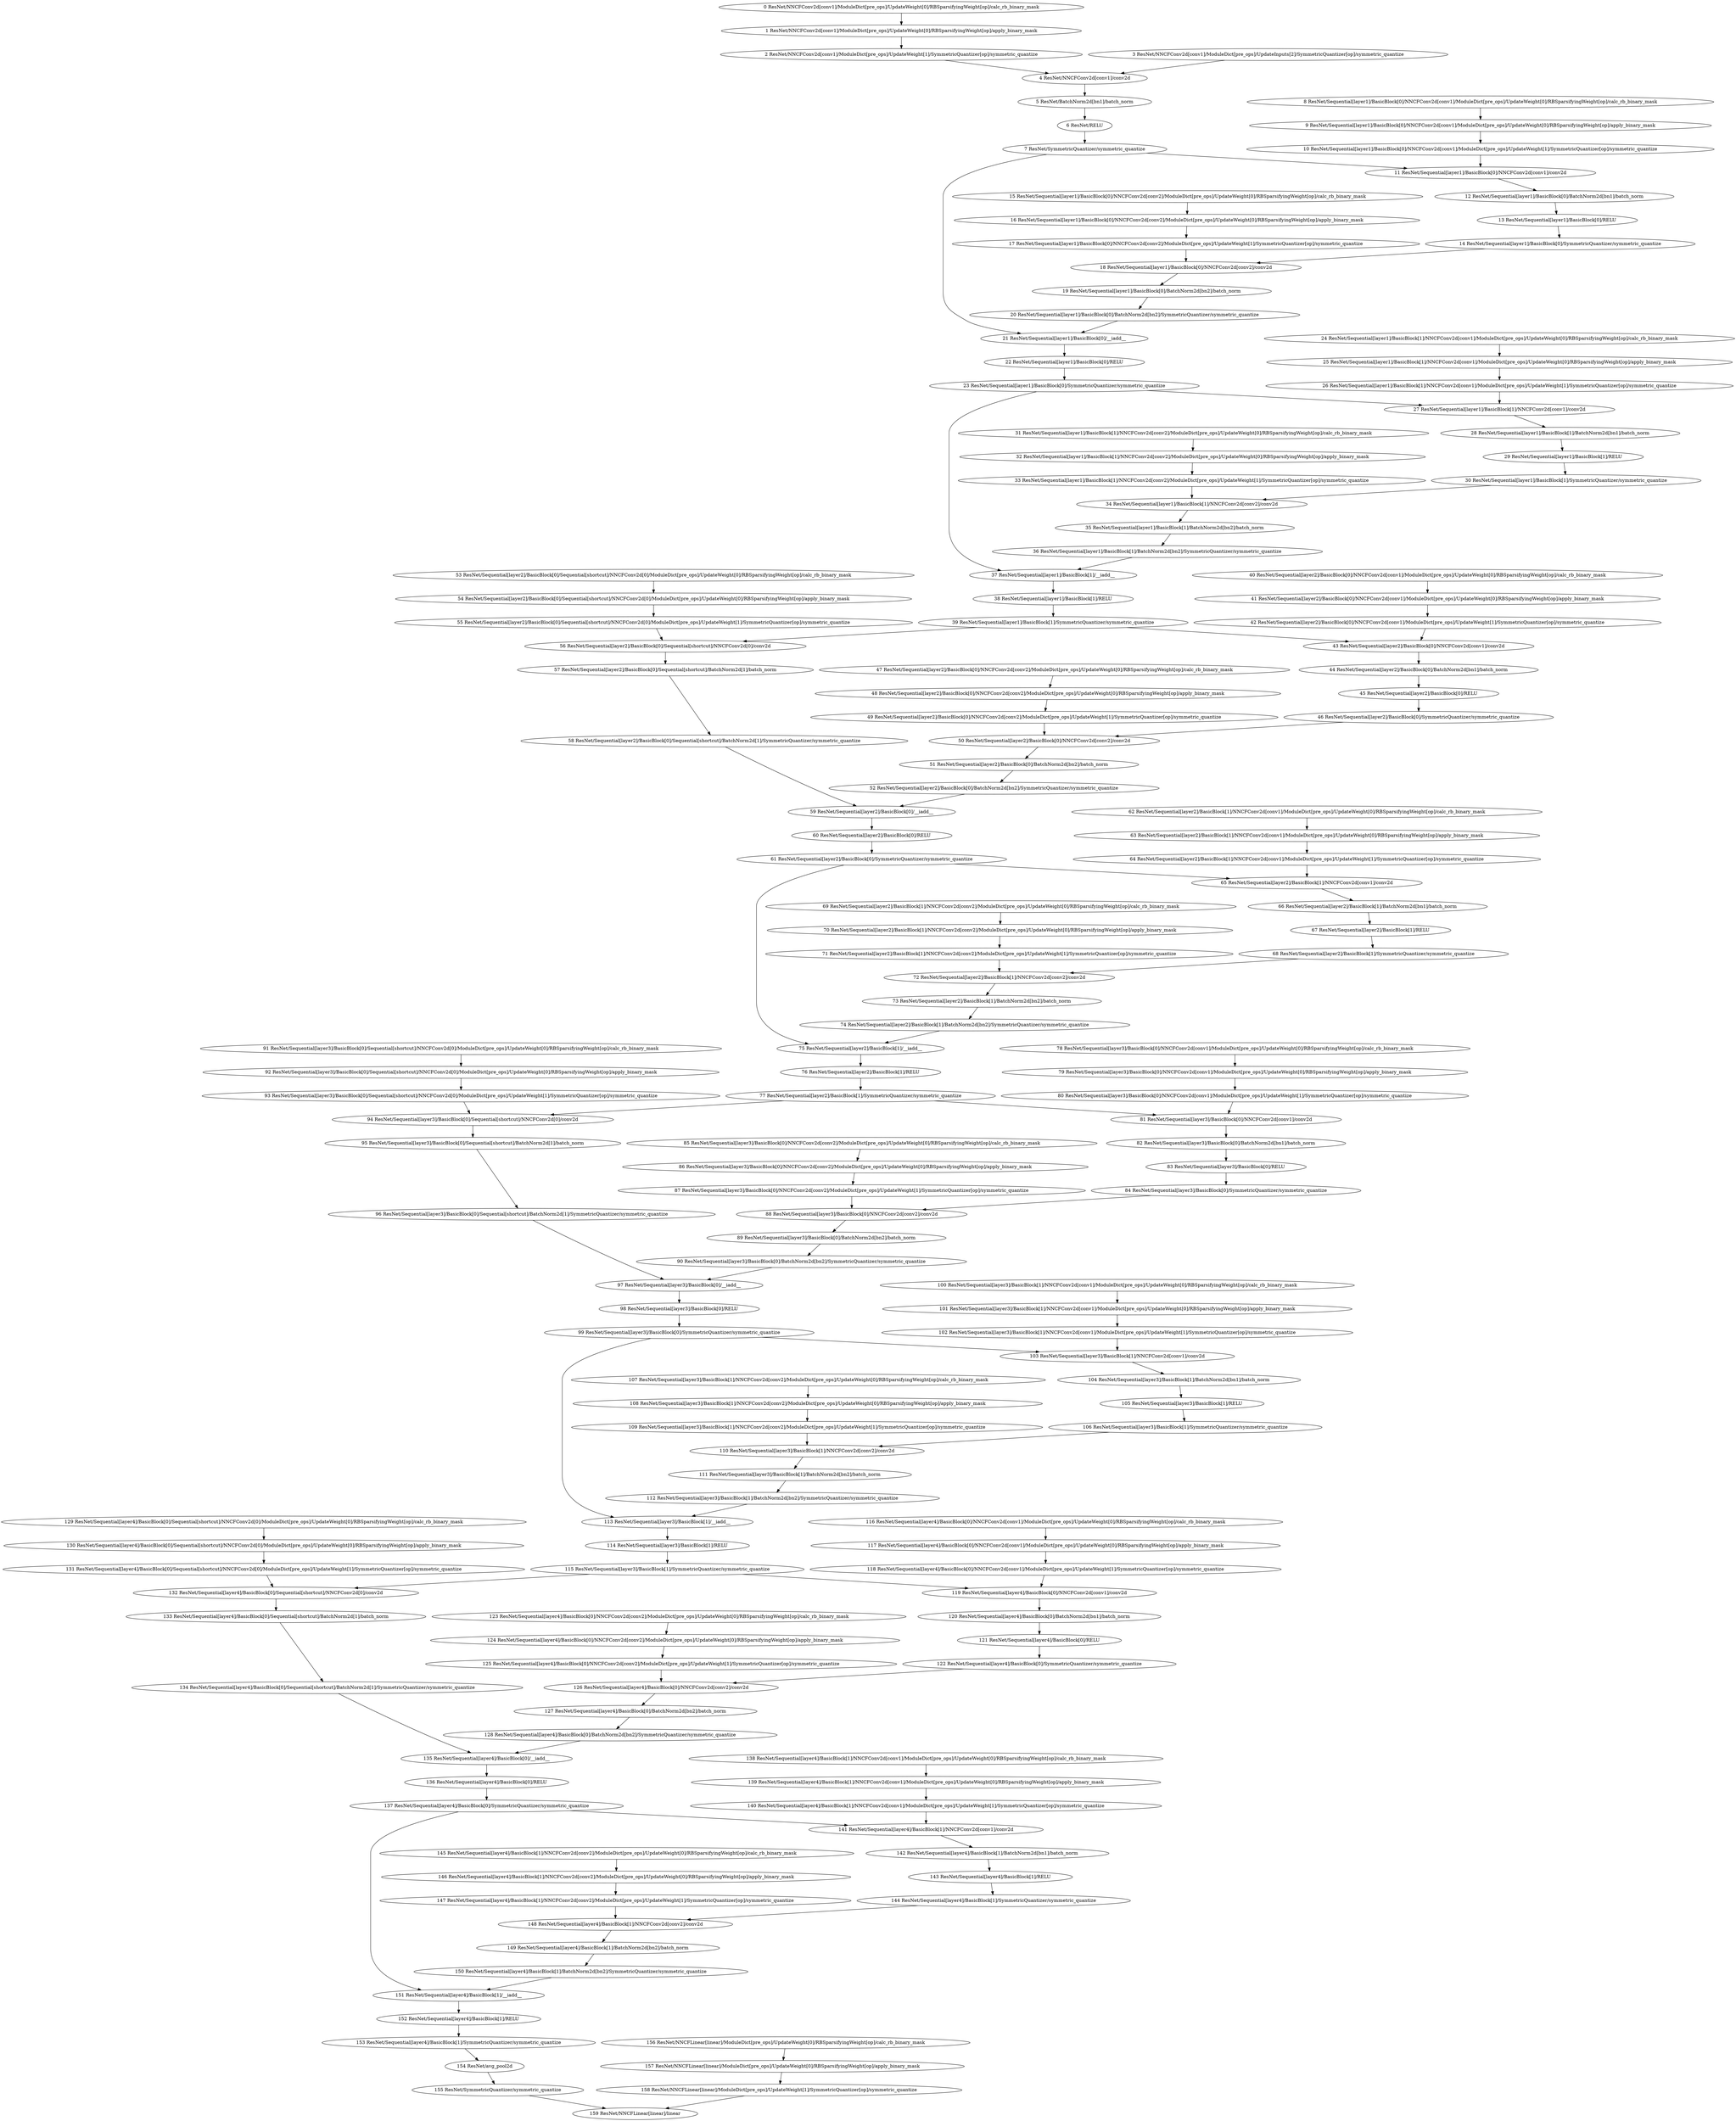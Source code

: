 strict digraph  {
"0 ResNet/NNCFConv2d[conv1]/ModuleDict[pre_ops]/UpdateWeight[0]/RBSparsifyingWeight[op]/calc_rb_binary_mask" [id=0, scope="ResNet/NNCFConv2d[conv1]/ModuleDict[pre_ops]/UpdateWeight[0]/RBSparsifyingWeight[op]", type=calc_rb_binary_mask];
"1 ResNet/NNCFConv2d[conv1]/ModuleDict[pre_ops]/UpdateWeight[0]/RBSparsifyingWeight[op]/apply_binary_mask" [id=1, scope="ResNet/NNCFConv2d[conv1]/ModuleDict[pre_ops]/UpdateWeight[0]/RBSparsifyingWeight[op]", type=apply_binary_mask];
"2 ResNet/NNCFConv2d[conv1]/ModuleDict[pre_ops]/UpdateWeight[1]/SymmetricQuantizer[op]/symmetric_quantize" [id=2, scope="ResNet/NNCFConv2d[conv1]/ModuleDict[pre_ops]/UpdateWeight[1]/SymmetricQuantizer[op]", type=symmetric_quantize];
"3 ResNet/NNCFConv2d[conv1]/ModuleDict[pre_ops]/UpdateInputs[2]/SymmetricQuantizer[op]/symmetric_quantize" [id=3, scope="ResNet/NNCFConv2d[conv1]/ModuleDict[pre_ops]/UpdateInputs[2]/SymmetricQuantizer[op]", type=symmetric_quantize];
"4 ResNet/NNCFConv2d[conv1]/conv2d" [id=4, scope="ResNet/NNCFConv2d[conv1]", type=conv2d];
"5 ResNet/BatchNorm2d[bn1]/batch_norm" [id=5, scope="ResNet/BatchNorm2d[bn1]", type=batch_norm];
"6 ResNet/RELU" [id=6, scope=ResNet, type=RELU];
"7 ResNet/SymmetricQuantizer/symmetric_quantize" [id=7, scope="ResNet/SymmetricQuantizer", type=symmetric_quantize];
"8 ResNet/Sequential[layer1]/BasicBlock[0]/NNCFConv2d[conv1]/ModuleDict[pre_ops]/UpdateWeight[0]/RBSparsifyingWeight[op]/calc_rb_binary_mask" [id=8, scope="ResNet/Sequential[layer1]/BasicBlock[0]/NNCFConv2d[conv1]/ModuleDict[pre_ops]/UpdateWeight[0]/RBSparsifyingWeight[op]", type=calc_rb_binary_mask];
"9 ResNet/Sequential[layer1]/BasicBlock[0]/NNCFConv2d[conv1]/ModuleDict[pre_ops]/UpdateWeight[0]/RBSparsifyingWeight[op]/apply_binary_mask" [id=9, scope="ResNet/Sequential[layer1]/BasicBlock[0]/NNCFConv2d[conv1]/ModuleDict[pre_ops]/UpdateWeight[0]/RBSparsifyingWeight[op]", type=apply_binary_mask];
"10 ResNet/Sequential[layer1]/BasicBlock[0]/NNCFConv2d[conv1]/ModuleDict[pre_ops]/UpdateWeight[1]/SymmetricQuantizer[op]/symmetric_quantize" [id=10, scope="ResNet/Sequential[layer1]/BasicBlock[0]/NNCFConv2d[conv1]/ModuleDict[pre_ops]/UpdateWeight[1]/SymmetricQuantizer[op]", type=symmetric_quantize];
"11 ResNet/Sequential[layer1]/BasicBlock[0]/NNCFConv2d[conv1]/conv2d" [id=11, scope="ResNet/Sequential[layer1]/BasicBlock[0]/NNCFConv2d[conv1]", type=conv2d];
"12 ResNet/Sequential[layer1]/BasicBlock[0]/BatchNorm2d[bn1]/batch_norm" [id=12, scope="ResNet/Sequential[layer1]/BasicBlock[0]/BatchNorm2d[bn1]", type=batch_norm];
"13 ResNet/Sequential[layer1]/BasicBlock[0]/RELU" [id=13, scope="ResNet/Sequential[layer1]/BasicBlock[0]", type=RELU];
"14 ResNet/Sequential[layer1]/BasicBlock[0]/SymmetricQuantizer/symmetric_quantize" [id=14, scope="ResNet/Sequential[layer1]/BasicBlock[0]/SymmetricQuantizer", type=symmetric_quantize];
"15 ResNet/Sequential[layer1]/BasicBlock[0]/NNCFConv2d[conv2]/ModuleDict[pre_ops]/UpdateWeight[0]/RBSparsifyingWeight[op]/calc_rb_binary_mask" [id=15, scope="ResNet/Sequential[layer1]/BasicBlock[0]/NNCFConv2d[conv2]/ModuleDict[pre_ops]/UpdateWeight[0]/RBSparsifyingWeight[op]", type=calc_rb_binary_mask];
"16 ResNet/Sequential[layer1]/BasicBlock[0]/NNCFConv2d[conv2]/ModuleDict[pre_ops]/UpdateWeight[0]/RBSparsifyingWeight[op]/apply_binary_mask" [id=16, scope="ResNet/Sequential[layer1]/BasicBlock[0]/NNCFConv2d[conv2]/ModuleDict[pre_ops]/UpdateWeight[0]/RBSparsifyingWeight[op]", type=apply_binary_mask];
"17 ResNet/Sequential[layer1]/BasicBlock[0]/NNCFConv2d[conv2]/ModuleDict[pre_ops]/UpdateWeight[1]/SymmetricQuantizer[op]/symmetric_quantize" [id=17, scope="ResNet/Sequential[layer1]/BasicBlock[0]/NNCFConv2d[conv2]/ModuleDict[pre_ops]/UpdateWeight[1]/SymmetricQuantizer[op]", type=symmetric_quantize];
"18 ResNet/Sequential[layer1]/BasicBlock[0]/NNCFConv2d[conv2]/conv2d" [id=18, scope="ResNet/Sequential[layer1]/BasicBlock[0]/NNCFConv2d[conv2]", type=conv2d];
"19 ResNet/Sequential[layer1]/BasicBlock[0]/BatchNorm2d[bn2]/batch_norm" [id=19, scope="ResNet/Sequential[layer1]/BasicBlock[0]/BatchNorm2d[bn2]", type=batch_norm];
"20 ResNet/Sequential[layer1]/BasicBlock[0]/BatchNorm2d[bn2]/SymmetricQuantizer/symmetric_quantize" [id=20, scope="ResNet/Sequential[layer1]/BasicBlock[0]/BatchNorm2d[bn2]/SymmetricQuantizer", type=symmetric_quantize];
"21 ResNet/Sequential[layer1]/BasicBlock[0]/__iadd__" [id=21, scope="ResNet/Sequential[layer1]/BasicBlock[0]", type=__iadd__];
"22 ResNet/Sequential[layer1]/BasicBlock[0]/RELU" [id=22, scope="ResNet/Sequential[layer1]/BasicBlock[0]", type=RELU];
"23 ResNet/Sequential[layer1]/BasicBlock[0]/SymmetricQuantizer/symmetric_quantize" [id=23, scope="ResNet/Sequential[layer1]/BasicBlock[0]/SymmetricQuantizer", type=symmetric_quantize];
"24 ResNet/Sequential[layer1]/BasicBlock[1]/NNCFConv2d[conv1]/ModuleDict[pre_ops]/UpdateWeight[0]/RBSparsifyingWeight[op]/calc_rb_binary_mask" [id=24, scope="ResNet/Sequential[layer1]/BasicBlock[1]/NNCFConv2d[conv1]/ModuleDict[pre_ops]/UpdateWeight[0]/RBSparsifyingWeight[op]", type=calc_rb_binary_mask];
"25 ResNet/Sequential[layer1]/BasicBlock[1]/NNCFConv2d[conv1]/ModuleDict[pre_ops]/UpdateWeight[0]/RBSparsifyingWeight[op]/apply_binary_mask" [id=25, scope="ResNet/Sequential[layer1]/BasicBlock[1]/NNCFConv2d[conv1]/ModuleDict[pre_ops]/UpdateWeight[0]/RBSparsifyingWeight[op]", type=apply_binary_mask];
"26 ResNet/Sequential[layer1]/BasicBlock[1]/NNCFConv2d[conv1]/ModuleDict[pre_ops]/UpdateWeight[1]/SymmetricQuantizer[op]/symmetric_quantize" [id=26, scope="ResNet/Sequential[layer1]/BasicBlock[1]/NNCFConv2d[conv1]/ModuleDict[pre_ops]/UpdateWeight[1]/SymmetricQuantizer[op]", type=symmetric_quantize];
"27 ResNet/Sequential[layer1]/BasicBlock[1]/NNCFConv2d[conv1]/conv2d" [id=27, scope="ResNet/Sequential[layer1]/BasicBlock[1]/NNCFConv2d[conv1]", type=conv2d];
"28 ResNet/Sequential[layer1]/BasicBlock[1]/BatchNorm2d[bn1]/batch_norm" [id=28, scope="ResNet/Sequential[layer1]/BasicBlock[1]/BatchNorm2d[bn1]", type=batch_norm];
"29 ResNet/Sequential[layer1]/BasicBlock[1]/RELU" [id=29, scope="ResNet/Sequential[layer1]/BasicBlock[1]", type=RELU];
"30 ResNet/Sequential[layer1]/BasicBlock[1]/SymmetricQuantizer/symmetric_quantize" [id=30, scope="ResNet/Sequential[layer1]/BasicBlock[1]/SymmetricQuantizer", type=symmetric_quantize];
"31 ResNet/Sequential[layer1]/BasicBlock[1]/NNCFConv2d[conv2]/ModuleDict[pre_ops]/UpdateWeight[0]/RBSparsifyingWeight[op]/calc_rb_binary_mask" [id=31, scope="ResNet/Sequential[layer1]/BasicBlock[1]/NNCFConv2d[conv2]/ModuleDict[pre_ops]/UpdateWeight[0]/RBSparsifyingWeight[op]", type=calc_rb_binary_mask];
"32 ResNet/Sequential[layer1]/BasicBlock[1]/NNCFConv2d[conv2]/ModuleDict[pre_ops]/UpdateWeight[0]/RBSparsifyingWeight[op]/apply_binary_mask" [id=32, scope="ResNet/Sequential[layer1]/BasicBlock[1]/NNCFConv2d[conv2]/ModuleDict[pre_ops]/UpdateWeight[0]/RBSparsifyingWeight[op]", type=apply_binary_mask];
"33 ResNet/Sequential[layer1]/BasicBlock[1]/NNCFConv2d[conv2]/ModuleDict[pre_ops]/UpdateWeight[1]/SymmetricQuantizer[op]/symmetric_quantize" [id=33, scope="ResNet/Sequential[layer1]/BasicBlock[1]/NNCFConv2d[conv2]/ModuleDict[pre_ops]/UpdateWeight[1]/SymmetricQuantizer[op]", type=symmetric_quantize];
"34 ResNet/Sequential[layer1]/BasicBlock[1]/NNCFConv2d[conv2]/conv2d" [id=34, scope="ResNet/Sequential[layer1]/BasicBlock[1]/NNCFConv2d[conv2]", type=conv2d];
"35 ResNet/Sequential[layer1]/BasicBlock[1]/BatchNorm2d[bn2]/batch_norm" [id=35, scope="ResNet/Sequential[layer1]/BasicBlock[1]/BatchNorm2d[bn2]", type=batch_norm];
"36 ResNet/Sequential[layer1]/BasicBlock[1]/BatchNorm2d[bn2]/SymmetricQuantizer/symmetric_quantize" [id=36, scope="ResNet/Sequential[layer1]/BasicBlock[1]/BatchNorm2d[bn2]/SymmetricQuantizer", type=symmetric_quantize];
"37 ResNet/Sequential[layer1]/BasicBlock[1]/__iadd__" [id=37, scope="ResNet/Sequential[layer1]/BasicBlock[1]", type=__iadd__];
"38 ResNet/Sequential[layer1]/BasicBlock[1]/RELU" [id=38, scope="ResNet/Sequential[layer1]/BasicBlock[1]", type=RELU];
"39 ResNet/Sequential[layer1]/BasicBlock[1]/SymmetricQuantizer/symmetric_quantize" [id=39, scope="ResNet/Sequential[layer1]/BasicBlock[1]/SymmetricQuantizer", type=symmetric_quantize];
"40 ResNet/Sequential[layer2]/BasicBlock[0]/NNCFConv2d[conv1]/ModuleDict[pre_ops]/UpdateWeight[0]/RBSparsifyingWeight[op]/calc_rb_binary_mask" [id=40, scope="ResNet/Sequential[layer2]/BasicBlock[0]/NNCFConv2d[conv1]/ModuleDict[pre_ops]/UpdateWeight[0]/RBSparsifyingWeight[op]", type=calc_rb_binary_mask];
"41 ResNet/Sequential[layer2]/BasicBlock[0]/NNCFConv2d[conv1]/ModuleDict[pre_ops]/UpdateWeight[0]/RBSparsifyingWeight[op]/apply_binary_mask" [id=41, scope="ResNet/Sequential[layer2]/BasicBlock[0]/NNCFConv2d[conv1]/ModuleDict[pre_ops]/UpdateWeight[0]/RBSparsifyingWeight[op]", type=apply_binary_mask];
"42 ResNet/Sequential[layer2]/BasicBlock[0]/NNCFConv2d[conv1]/ModuleDict[pre_ops]/UpdateWeight[1]/SymmetricQuantizer[op]/symmetric_quantize" [id=42, scope="ResNet/Sequential[layer2]/BasicBlock[0]/NNCFConv2d[conv1]/ModuleDict[pre_ops]/UpdateWeight[1]/SymmetricQuantizer[op]", type=symmetric_quantize];
"43 ResNet/Sequential[layer2]/BasicBlock[0]/NNCFConv2d[conv1]/conv2d" [id=43, scope="ResNet/Sequential[layer2]/BasicBlock[0]/NNCFConv2d[conv1]", type=conv2d];
"44 ResNet/Sequential[layer2]/BasicBlock[0]/BatchNorm2d[bn1]/batch_norm" [id=44, scope="ResNet/Sequential[layer2]/BasicBlock[0]/BatchNorm2d[bn1]", type=batch_norm];
"45 ResNet/Sequential[layer2]/BasicBlock[0]/RELU" [id=45, scope="ResNet/Sequential[layer2]/BasicBlock[0]", type=RELU];
"46 ResNet/Sequential[layer2]/BasicBlock[0]/SymmetricQuantizer/symmetric_quantize" [id=46, scope="ResNet/Sequential[layer2]/BasicBlock[0]/SymmetricQuantizer", type=symmetric_quantize];
"47 ResNet/Sequential[layer2]/BasicBlock[0]/NNCFConv2d[conv2]/ModuleDict[pre_ops]/UpdateWeight[0]/RBSparsifyingWeight[op]/calc_rb_binary_mask" [id=47, scope="ResNet/Sequential[layer2]/BasicBlock[0]/NNCFConv2d[conv2]/ModuleDict[pre_ops]/UpdateWeight[0]/RBSparsifyingWeight[op]", type=calc_rb_binary_mask];
"48 ResNet/Sequential[layer2]/BasicBlock[0]/NNCFConv2d[conv2]/ModuleDict[pre_ops]/UpdateWeight[0]/RBSparsifyingWeight[op]/apply_binary_mask" [id=48, scope="ResNet/Sequential[layer2]/BasicBlock[0]/NNCFConv2d[conv2]/ModuleDict[pre_ops]/UpdateWeight[0]/RBSparsifyingWeight[op]", type=apply_binary_mask];
"49 ResNet/Sequential[layer2]/BasicBlock[0]/NNCFConv2d[conv2]/ModuleDict[pre_ops]/UpdateWeight[1]/SymmetricQuantizer[op]/symmetric_quantize" [id=49, scope="ResNet/Sequential[layer2]/BasicBlock[0]/NNCFConv2d[conv2]/ModuleDict[pre_ops]/UpdateWeight[1]/SymmetricQuantizer[op]", type=symmetric_quantize];
"50 ResNet/Sequential[layer2]/BasicBlock[0]/NNCFConv2d[conv2]/conv2d" [id=50, scope="ResNet/Sequential[layer2]/BasicBlock[0]/NNCFConv2d[conv2]", type=conv2d];
"51 ResNet/Sequential[layer2]/BasicBlock[0]/BatchNorm2d[bn2]/batch_norm" [id=51, scope="ResNet/Sequential[layer2]/BasicBlock[0]/BatchNorm2d[bn2]", type=batch_norm];
"52 ResNet/Sequential[layer2]/BasicBlock[0]/BatchNorm2d[bn2]/SymmetricQuantizer/symmetric_quantize" [id=52, scope="ResNet/Sequential[layer2]/BasicBlock[0]/BatchNorm2d[bn2]/SymmetricQuantizer", type=symmetric_quantize];
"53 ResNet/Sequential[layer2]/BasicBlock[0]/Sequential[shortcut]/NNCFConv2d[0]/ModuleDict[pre_ops]/UpdateWeight[0]/RBSparsifyingWeight[op]/calc_rb_binary_mask" [id=53, scope="ResNet/Sequential[layer2]/BasicBlock[0]/Sequential[shortcut]/NNCFConv2d[0]/ModuleDict[pre_ops]/UpdateWeight[0]/RBSparsifyingWeight[op]", type=calc_rb_binary_mask];
"54 ResNet/Sequential[layer2]/BasicBlock[0]/Sequential[shortcut]/NNCFConv2d[0]/ModuleDict[pre_ops]/UpdateWeight[0]/RBSparsifyingWeight[op]/apply_binary_mask" [id=54, scope="ResNet/Sequential[layer2]/BasicBlock[0]/Sequential[shortcut]/NNCFConv2d[0]/ModuleDict[pre_ops]/UpdateWeight[0]/RBSparsifyingWeight[op]", type=apply_binary_mask];
"55 ResNet/Sequential[layer2]/BasicBlock[0]/Sequential[shortcut]/NNCFConv2d[0]/ModuleDict[pre_ops]/UpdateWeight[1]/SymmetricQuantizer[op]/symmetric_quantize" [id=55, scope="ResNet/Sequential[layer2]/BasicBlock[0]/Sequential[shortcut]/NNCFConv2d[0]/ModuleDict[pre_ops]/UpdateWeight[1]/SymmetricQuantizer[op]", type=symmetric_quantize];
"56 ResNet/Sequential[layer2]/BasicBlock[0]/Sequential[shortcut]/NNCFConv2d[0]/conv2d" [id=56, scope="ResNet/Sequential[layer2]/BasicBlock[0]/Sequential[shortcut]/NNCFConv2d[0]", type=conv2d];
"57 ResNet/Sequential[layer2]/BasicBlock[0]/Sequential[shortcut]/BatchNorm2d[1]/batch_norm" [id=57, scope="ResNet/Sequential[layer2]/BasicBlock[0]/Sequential[shortcut]/BatchNorm2d[1]", type=batch_norm];
"58 ResNet/Sequential[layer2]/BasicBlock[0]/Sequential[shortcut]/BatchNorm2d[1]/SymmetricQuantizer/symmetric_quantize" [id=58, scope="ResNet/Sequential[layer2]/BasicBlock[0]/Sequential[shortcut]/BatchNorm2d[1]/SymmetricQuantizer", type=symmetric_quantize];
"59 ResNet/Sequential[layer2]/BasicBlock[0]/__iadd__" [id=59, scope="ResNet/Sequential[layer2]/BasicBlock[0]", type=__iadd__];
"60 ResNet/Sequential[layer2]/BasicBlock[0]/RELU" [id=60, scope="ResNet/Sequential[layer2]/BasicBlock[0]", type=RELU];
"61 ResNet/Sequential[layer2]/BasicBlock[0]/SymmetricQuantizer/symmetric_quantize" [id=61, scope="ResNet/Sequential[layer2]/BasicBlock[0]/SymmetricQuantizer", type=symmetric_quantize];
"62 ResNet/Sequential[layer2]/BasicBlock[1]/NNCFConv2d[conv1]/ModuleDict[pre_ops]/UpdateWeight[0]/RBSparsifyingWeight[op]/calc_rb_binary_mask" [id=62, scope="ResNet/Sequential[layer2]/BasicBlock[1]/NNCFConv2d[conv1]/ModuleDict[pre_ops]/UpdateWeight[0]/RBSparsifyingWeight[op]", type=calc_rb_binary_mask];
"63 ResNet/Sequential[layer2]/BasicBlock[1]/NNCFConv2d[conv1]/ModuleDict[pre_ops]/UpdateWeight[0]/RBSparsifyingWeight[op]/apply_binary_mask" [id=63, scope="ResNet/Sequential[layer2]/BasicBlock[1]/NNCFConv2d[conv1]/ModuleDict[pre_ops]/UpdateWeight[0]/RBSparsifyingWeight[op]", type=apply_binary_mask];
"64 ResNet/Sequential[layer2]/BasicBlock[1]/NNCFConv2d[conv1]/ModuleDict[pre_ops]/UpdateWeight[1]/SymmetricQuantizer[op]/symmetric_quantize" [id=64, scope="ResNet/Sequential[layer2]/BasicBlock[1]/NNCFConv2d[conv1]/ModuleDict[pre_ops]/UpdateWeight[1]/SymmetricQuantizer[op]", type=symmetric_quantize];
"65 ResNet/Sequential[layer2]/BasicBlock[1]/NNCFConv2d[conv1]/conv2d" [id=65, scope="ResNet/Sequential[layer2]/BasicBlock[1]/NNCFConv2d[conv1]", type=conv2d];
"66 ResNet/Sequential[layer2]/BasicBlock[1]/BatchNorm2d[bn1]/batch_norm" [id=66, scope="ResNet/Sequential[layer2]/BasicBlock[1]/BatchNorm2d[bn1]", type=batch_norm];
"67 ResNet/Sequential[layer2]/BasicBlock[1]/RELU" [id=67, scope="ResNet/Sequential[layer2]/BasicBlock[1]", type=RELU];
"68 ResNet/Sequential[layer2]/BasicBlock[1]/SymmetricQuantizer/symmetric_quantize" [id=68, scope="ResNet/Sequential[layer2]/BasicBlock[1]/SymmetricQuantizer", type=symmetric_quantize];
"69 ResNet/Sequential[layer2]/BasicBlock[1]/NNCFConv2d[conv2]/ModuleDict[pre_ops]/UpdateWeight[0]/RBSparsifyingWeight[op]/calc_rb_binary_mask" [id=69, scope="ResNet/Sequential[layer2]/BasicBlock[1]/NNCFConv2d[conv2]/ModuleDict[pre_ops]/UpdateWeight[0]/RBSparsifyingWeight[op]", type=calc_rb_binary_mask];
"70 ResNet/Sequential[layer2]/BasicBlock[1]/NNCFConv2d[conv2]/ModuleDict[pre_ops]/UpdateWeight[0]/RBSparsifyingWeight[op]/apply_binary_mask" [id=70, scope="ResNet/Sequential[layer2]/BasicBlock[1]/NNCFConv2d[conv2]/ModuleDict[pre_ops]/UpdateWeight[0]/RBSparsifyingWeight[op]", type=apply_binary_mask];
"71 ResNet/Sequential[layer2]/BasicBlock[1]/NNCFConv2d[conv2]/ModuleDict[pre_ops]/UpdateWeight[1]/SymmetricQuantizer[op]/symmetric_quantize" [id=71, scope="ResNet/Sequential[layer2]/BasicBlock[1]/NNCFConv2d[conv2]/ModuleDict[pre_ops]/UpdateWeight[1]/SymmetricQuantizer[op]", type=symmetric_quantize];
"72 ResNet/Sequential[layer2]/BasicBlock[1]/NNCFConv2d[conv2]/conv2d" [id=72, scope="ResNet/Sequential[layer2]/BasicBlock[1]/NNCFConv2d[conv2]", type=conv2d];
"73 ResNet/Sequential[layer2]/BasicBlock[1]/BatchNorm2d[bn2]/batch_norm" [id=73, scope="ResNet/Sequential[layer2]/BasicBlock[1]/BatchNorm2d[bn2]", type=batch_norm];
"74 ResNet/Sequential[layer2]/BasicBlock[1]/BatchNorm2d[bn2]/SymmetricQuantizer/symmetric_quantize" [id=74, scope="ResNet/Sequential[layer2]/BasicBlock[1]/BatchNorm2d[bn2]/SymmetricQuantizer", type=symmetric_quantize];
"75 ResNet/Sequential[layer2]/BasicBlock[1]/__iadd__" [id=75, scope="ResNet/Sequential[layer2]/BasicBlock[1]", type=__iadd__];
"76 ResNet/Sequential[layer2]/BasicBlock[1]/RELU" [id=76, scope="ResNet/Sequential[layer2]/BasicBlock[1]", type=RELU];
"77 ResNet/Sequential[layer2]/BasicBlock[1]/SymmetricQuantizer/symmetric_quantize" [id=77, scope="ResNet/Sequential[layer2]/BasicBlock[1]/SymmetricQuantizer", type=symmetric_quantize];
"78 ResNet/Sequential[layer3]/BasicBlock[0]/NNCFConv2d[conv1]/ModuleDict[pre_ops]/UpdateWeight[0]/RBSparsifyingWeight[op]/calc_rb_binary_mask" [id=78, scope="ResNet/Sequential[layer3]/BasicBlock[0]/NNCFConv2d[conv1]/ModuleDict[pre_ops]/UpdateWeight[0]/RBSparsifyingWeight[op]", type=calc_rb_binary_mask];
"79 ResNet/Sequential[layer3]/BasicBlock[0]/NNCFConv2d[conv1]/ModuleDict[pre_ops]/UpdateWeight[0]/RBSparsifyingWeight[op]/apply_binary_mask" [id=79, scope="ResNet/Sequential[layer3]/BasicBlock[0]/NNCFConv2d[conv1]/ModuleDict[pre_ops]/UpdateWeight[0]/RBSparsifyingWeight[op]", type=apply_binary_mask];
"80 ResNet/Sequential[layer3]/BasicBlock[0]/NNCFConv2d[conv1]/ModuleDict[pre_ops]/UpdateWeight[1]/SymmetricQuantizer[op]/symmetric_quantize" [id=80, scope="ResNet/Sequential[layer3]/BasicBlock[0]/NNCFConv2d[conv1]/ModuleDict[pre_ops]/UpdateWeight[1]/SymmetricQuantizer[op]", type=symmetric_quantize];
"81 ResNet/Sequential[layer3]/BasicBlock[0]/NNCFConv2d[conv1]/conv2d" [id=81, scope="ResNet/Sequential[layer3]/BasicBlock[0]/NNCFConv2d[conv1]", type=conv2d];
"82 ResNet/Sequential[layer3]/BasicBlock[0]/BatchNorm2d[bn1]/batch_norm" [id=82, scope="ResNet/Sequential[layer3]/BasicBlock[0]/BatchNorm2d[bn1]", type=batch_norm];
"83 ResNet/Sequential[layer3]/BasicBlock[0]/RELU" [id=83, scope="ResNet/Sequential[layer3]/BasicBlock[0]", type=RELU];
"84 ResNet/Sequential[layer3]/BasicBlock[0]/SymmetricQuantizer/symmetric_quantize" [id=84, scope="ResNet/Sequential[layer3]/BasicBlock[0]/SymmetricQuantizer", type=symmetric_quantize];
"85 ResNet/Sequential[layer3]/BasicBlock[0]/NNCFConv2d[conv2]/ModuleDict[pre_ops]/UpdateWeight[0]/RBSparsifyingWeight[op]/calc_rb_binary_mask" [id=85, scope="ResNet/Sequential[layer3]/BasicBlock[0]/NNCFConv2d[conv2]/ModuleDict[pre_ops]/UpdateWeight[0]/RBSparsifyingWeight[op]", type=calc_rb_binary_mask];
"86 ResNet/Sequential[layer3]/BasicBlock[0]/NNCFConv2d[conv2]/ModuleDict[pre_ops]/UpdateWeight[0]/RBSparsifyingWeight[op]/apply_binary_mask" [id=86, scope="ResNet/Sequential[layer3]/BasicBlock[0]/NNCFConv2d[conv2]/ModuleDict[pre_ops]/UpdateWeight[0]/RBSparsifyingWeight[op]", type=apply_binary_mask];
"87 ResNet/Sequential[layer3]/BasicBlock[0]/NNCFConv2d[conv2]/ModuleDict[pre_ops]/UpdateWeight[1]/SymmetricQuantizer[op]/symmetric_quantize" [id=87, scope="ResNet/Sequential[layer3]/BasicBlock[0]/NNCFConv2d[conv2]/ModuleDict[pre_ops]/UpdateWeight[1]/SymmetricQuantizer[op]", type=symmetric_quantize];
"88 ResNet/Sequential[layer3]/BasicBlock[0]/NNCFConv2d[conv2]/conv2d" [id=88, scope="ResNet/Sequential[layer3]/BasicBlock[0]/NNCFConv2d[conv2]", type=conv2d];
"89 ResNet/Sequential[layer3]/BasicBlock[0]/BatchNorm2d[bn2]/batch_norm" [id=89, scope="ResNet/Sequential[layer3]/BasicBlock[0]/BatchNorm2d[bn2]", type=batch_norm];
"90 ResNet/Sequential[layer3]/BasicBlock[0]/BatchNorm2d[bn2]/SymmetricQuantizer/symmetric_quantize" [id=90, scope="ResNet/Sequential[layer3]/BasicBlock[0]/BatchNorm2d[bn2]/SymmetricQuantizer", type=symmetric_quantize];
"91 ResNet/Sequential[layer3]/BasicBlock[0]/Sequential[shortcut]/NNCFConv2d[0]/ModuleDict[pre_ops]/UpdateWeight[0]/RBSparsifyingWeight[op]/calc_rb_binary_mask" [id=91, scope="ResNet/Sequential[layer3]/BasicBlock[0]/Sequential[shortcut]/NNCFConv2d[0]/ModuleDict[pre_ops]/UpdateWeight[0]/RBSparsifyingWeight[op]", type=calc_rb_binary_mask];
"92 ResNet/Sequential[layer3]/BasicBlock[0]/Sequential[shortcut]/NNCFConv2d[0]/ModuleDict[pre_ops]/UpdateWeight[0]/RBSparsifyingWeight[op]/apply_binary_mask" [id=92, scope="ResNet/Sequential[layer3]/BasicBlock[0]/Sequential[shortcut]/NNCFConv2d[0]/ModuleDict[pre_ops]/UpdateWeight[0]/RBSparsifyingWeight[op]", type=apply_binary_mask];
"93 ResNet/Sequential[layer3]/BasicBlock[0]/Sequential[shortcut]/NNCFConv2d[0]/ModuleDict[pre_ops]/UpdateWeight[1]/SymmetricQuantizer[op]/symmetric_quantize" [id=93, scope="ResNet/Sequential[layer3]/BasicBlock[0]/Sequential[shortcut]/NNCFConv2d[0]/ModuleDict[pre_ops]/UpdateWeight[1]/SymmetricQuantizer[op]", type=symmetric_quantize];
"94 ResNet/Sequential[layer3]/BasicBlock[0]/Sequential[shortcut]/NNCFConv2d[0]/conv2d" [id=94, scope="ResNet/Sequential[layer3]/BasicBlock[0]/Sequential[shortcut]/NNCFConv2d[0]", type=conv2d];
"95 ResNet/Sequential[layer3]/BasicBlock[0]/Sequential[shortcut]/BatchNorm2d[1]/batch_norm" [id=95, scope="ResNet/Sequential[layer3]/BasicBlock[0]/Sequential[shortcut]/BatchNorm2d[1]", type=batch_norm];
"96 ResNet/Sequential[layer3]/BasicBlock[0]/Sequential[shortcut]/BatchNorm2d[1]/SymmetricQuantizer/symmetric_quantize" [id=96, scope="ResNet/Sequential[layer3]/BasicBlock[0]/Sequential[shortcut]/BatchNorm2d[1]/SymmetricQuantizer", type=symmetric_quantize];
"97 ResNet/Sequential[layer3]/BasicBlock[0]/__iadd__" [id=97, scope="ResNet/Sequential[layer3]/BasicBlock[0]", type=__iadd__];
"98 ResNet/Sequential[layer3]/BasicBlock[0]/RELU" [id=98, scope="ResNet/Sequential[layer3]/BasicBlock[0]", type=RELU];
"99 ResNet/Sequential[layer3]/BasicBlock[0]/SymmetricQuantizer/symmetric_quantize" [id=99, scope="ResNet/Sequential[layer3]/BasicBlock[0]/SymmetricQuantizer", type=symmetric_quantize];
"100 ResNet/Sequential[layer3]/BasicBlock[1]/NNCFConv2d[conv1]/ModuleDict[pre_ops]/UpdateWeight[0]/RBSparsifyingWeight[op]/calc_rb_binary_mask" [id=100, scope="ResNet/Sequential[layer3]/BasicBlock[1]/NNCFConv2d[conv1]/ModuleDict[pre_ops]/UpdateWeight[0]/RBSparsifyingWeight[op]", type=calc_rb_binary_mask];
"101 ResNet/Sequential[layer3]/BasicBlock[1]/NNCFConv2d[conv1]/ModuleDict[pre_ops]/UpdateWeight[0]/RBSparsifyingWeight[op]/apply_binary_mask" [id=101, scope="ResNet/Sequential[layer3]/BasicBlock[1]/NNCFConv2d[conv1]/ModuleDict[pre_ops]/UpdateWeight[0]/RBSparsifyingWeight[op]", type=apply_binary_mask];
"102 ResNet/Sequential[layer3]/BasicBlock[1]/NNCFConv2d[conv1]/ModuleDict[pre_ops]/UpdateWeight[1]/SymmetricQuantizer[op]/symmetric_quantize" [id=102, scope="ResNet/Sequential[layer3]/BasicBlock[1]/NNCFConv2d[conv1]/ModuleDict[pre_ops]/UpdateWeight[1]/SymmetricQuantizer[op]", type=symmetric_quantize];
"103 ResNet/Sequential[layer3]/BasicBlock[1]/NNCFConv2d[conv1]/conv2d" [id=103, scope="ResNet/Sequential[layer3]/BasicBlock[1]/NNCFConv2d[conv1]", type=conv2d];
"104 ResNet/Sequential[layer3]/BasicBlock[1]/BatchNorm2d[bn1]/batch_norm" [id=104, scope="ResNet/Sequential[layer3]/BasicBlock[1]/BatchNorm2d[bn1]", type=batch_norm];
"105 ResNet/Sequential[layer3]/BasicBlock[1]/RELU" [id=105, scope="ResNet/Sequential[layer3]/BasicBlock[1]", type=RELU];
"106 ResNet/Sequential[layer3]/BasicBlock[1]/SymmetricQuantizer/symmetric_quantize" [id=106, scope="ResNet/Sequential[layer3]/BasicBlock[1]/SymmetricQuantizer", type=symmetric_quantize];
"107 ResNet/Sequential[layer3]/BasicBlock[1]/NNCFConv2d[conv2]/ModuleDict[pre_ops]/UpdateWeight[0]/RBSparsifyingWeight[op]/calc_rb_binary_mask" [id=107, scope="ResNet/Sequential[layer3]/BasicBlock[1]/NNCFConv2d[conv2]/ModuleDict[pre_ops]/UpdateWeight[0]/RBSparsifyingWeight[op]", type=calc_rb_binary_mask];
"108 ResNet/Sequential[layer3]/BasicBlock[1]/NNCFConv2d[conv2]/ModuleDict[pre_ops]/UpdateWeight[0]/RBSparsifyingWeight[op]/apply_binary_mask" [id=108, scope="ResNet/Sequential[layer3]/BasicBlock[1]/NNCFConv2d[conv2]/ModuleDict[pre_ops]/UpdateWeight[0]/RBSparsifyingWeight[op]", type=apply_binary_mask];
"109 ResNet/Sequential[layer3]/BasicBlock[1]/NNCFConv2d[conv2]/ModuleDict[pre_ops]/UpdateWeight[1]/SymmetricQuantizer[op]/symmetric_quantize" [id=109, scope="ResNet/Sequential[layer3]/BasicBlock[1]/NNCFConv2d[conv2]/ModuleDict[pre_ops]/UpdateWeight[1]/SymmetricQuantizer[op]", type=symmetric_quantize];
"110 ResNet/Sequential[layer3]/BasicBlock[1]/NNCFConv2d[conv2]/conv2d" [id=110, scope="ResNet/Sequential[layer3]/BasicBlock[1]/NNCFConv2d[conv2]", type=conv2d];
"111 ResNet/Sequential[layer3]/BasicBlock[1]/BatchNorm2d[bn2]/batch_norm" [id=111, scope="ResNet/Sequential[layer3]/BasicBlock[1]/BatchNorm2d[bn2]", type=batch_norm];
"112 ResNet/Sequential[layer3]/BasicBlock[1]/BatchNorm2d[bn2]/SymmetricQuantizer/symmetric_quantize" [id=112, scope="ResNet/Sequential[layer3]/BasicBlock[1]/BatchNorm2d[bn2]/SymmetricQuantizer", type=symmetric_quantize];
"113 ResNet/Sequential[layer3]/BasicBlock[1]/__iadd__" [id=113, scope="ResNet/Sequential[layer3]/BasicBlock[1]", type=__iadd__];
"114 ResNet/Sequential[layer3]/BasicBlock[1]/RELU" [id=114, scope="ResNet/Sequential[layer3]/BasicBlock[1]", type=RELU];
"115 ResNet/Sequential[layer3]/BasicBlock[1]/SymmetricQuantizer/symmetric_quantize" [id=115, scope="ResNet/Sequential[layer3]/BasicBlock[1]/SymmetricQuantizer", type=symmetric_quantize];
"116 ResNet/Sequential[layer4]/BasicBlock[0]/NNCFConv2d[conv1]/ModuleDict[pre_ops]/UpdateWeight[0]/RBSparsifyingWeight[op]/calc_rb_binary_mask" [id=116, scope="ResNet/Sequential[layer4]/BasicBlock[0]/NNCFConv2d[conv1]/ModuleDict[pre_ops]/UpdateWeight[0]/RBSparsifyingWeight[op]", type=calc_rb_binary_mask];
"117 ResNet/Sequential[layer4]/BasicBlock[0]/NNCFConv2d[conv1]/ModuleDict[pre_ops]/UpdateWeight[0]/RBSparsifyingWeight[op]/apply_binary_mask" [id=117, scope="ResNet/Sequential[layer4]/BasicBlock[0]/NNCFConv2d[conv1]/ModuleDict[pre_ops]/UpdateWeight[0]/RBSparsifyingWeight[op]", type=apply_binary_mask];
"118 ResNet/Sequential[layer4]/BasicBlock[0]/NNCFConv2d[conv1]/ModuleDict[pre_ops]/UpdateWeight[1]/SymmetricQuantizer[op]/symmetric_quantize" [id=118, scope="ResNet/Sequential[layer4]/BasicBlock[0]/NNCFConv2d[conv1]/ModuleDict[pre_ops]/UpdateWeight[1]/SymmetricQuantizer[op]", type=symmetric_quantize];
"119 ResNet/Sequential[layer4]/BasicBlock[0]/NNCFConv2d[conv1]/conv2d" [id=119, scope="ResNet/Sequential[layer4]/BasicBlock[0]/NNCFConv2d[conv1]", type=conv2d];
"120 ResNet/Sequential[layer4]/BasicBlock[0]/BatchNorm2d[bn1]/batch_norm" [id=120, scope="ResNet/Sequential[layer4]/BasicBlock[0]/BatchNorm2d[bn1]", type=batch_norm];
"121 ResNet/Sequential[layer4]/BasicBlock[0]/RELU" [id=121, scope="ResNet/Sequential[layer4]/BasicBlock[0]", type=RELU];
"122 ResNet/Sequential[layer4]/BasicBlock[0]/SymmetricQuantizer/symmetric_quantize" [id=122, scope="ResNet/Sequential[layer4]/BasicBlock[0]/SymmetricQuantizer", type=symmetric_quantize];
"123 ResNet/Sequential[layer4]/BasicBlock[0]/NNCFConv2d[conv2]/ModuleDict[pre_ops]/UpdateWeight[0]/RBSparsifyingWeight[op]/calc_rb_binary_mask" [id=123, scope="ResNet/Sequential[layer4]/BasicBlock[0]/NNCFConv2d[conv2]/ModuleDict[pre_ops]/UpdateWeight[0]/RBSparsifyingWeight[op]", type=calc_rb_binary_mask];
"124 ResNet/Sequential[layer4]/BasicBlock[0]/NNCFConv2d[conv2]/ModuleDict[pre_ops]/UpdateWeight[0]/RBSparsifyingWeight[op]/apply_binary_mask" [id=124, scope="ResNet/Sequential[layer4]/BasicBlock[0]/NNCFConv2d[conv2]/ModuleDict[pre_ops]/UpdateWeight[0]/RBSparsifyingWeight[op]", type=apply_binary_mask];
"125 ResNet/Sequential[layer4]/BasicBlock[0]/NNCFConv2d[conv2]/ModuleDict[pre_ops]/UpdateWeight[1]/SymmetricQuantizer[op]/symmetric_quantize" [id=125, scope="ResNet/Sequential[layer4]/BasicBlock[0]/NNCFConv2d[conv2]/ModuleDict[pre_ops]/UpdateWeight[1]/SymmetricQuantizer[op]", type=symmetric_quantize];
"126 ResNet/Sequential[layer4]/BasicBlock[0]/NNCFConv2d[conv2]/conv2d" [id=126, scope="ResNet/Sequential[layer4]/BasicBlock[0]/NNCFConv2d[conv2]", type=conv2d];
"127 ResNet/Sequential[layer4]/BasicBlock[0]/BatchNorm2d[bn2]/batch_norm" [id=127, scope="ResNet/Sequential[layer4]/BasicBlock[0]/BatchNorm2d[bn2]", type=batch_norm];
"128 ResNet/Sequential[layer4]/BasicBlock[0]/BatchNorm2d[bn2]/SymmetricQuantizer/symmetric_quantize" [id=128, scope="ResNet/Sequential[layer4]/BasicBlock[0]/BatchNorm2d[bn2]/SymmetricQuantizer", type=symmetric_quantize];
"129 ResNet/Sequential[layer4]/BasicBlock[0]/Sequential[shortcut]/NNCFConv2d[0]/ModuleDict[pre_ops]/UpdateWeight[0]/RBSparsifyingWeight[op]/calc_rb_binary_mask" [id=129, scope="ResNet/Sequential[layer4]/BasicBlock[0]/Sequential[shortcut]/NNCFConv2d[0]/ModuleDict[pre_ops]/UpdateWeight[0]/RBSparsifyingWeight[op]", type=calc_rb_binary_mask];
"130 ResNet/Sequential[layer4]/BasicBlock[0]/Sequential[shortcut]/NNCFConv2d[0]/ModuleDict[pre_ops]/UpdateWeight[0]/RBSparsifyingWeight[op]/apply_binary_mask" [id=130, scope="ResNet/Sequential[layer4]/BasicBlock[0]/Sequential[shortcut]/NNCFConv2d[0]/ModuleDict[pre_ops]/UpdateWeight[0]/RBSparsifyingWeight[op]", type=apply_binary_mask];
"131 ResNet/Sequential[layer4]/BasicBlock[0]/Sequential[shortcut]/NNCFConv2d[0]/ModuleDict[pre_ops]/UpdateWeight[1]/SymmetricQuantizer[op]/symmetric_quantize" [id=131, scope="ResNet/Sequential[layer4]/BasicBlock[0]/Sequential[shortcut]/NNCFConv2d[0]/ModuleDict[pre_ops]/UpdateWeight[1]/SymmetricQuantizer[op]", type=symmetric_quantize];
"132 ResNet/Sequential[layer4]/BasicBlock[0]/Sequential[shortcut]/NNCFConv2d[0]/conv2d" [id=132, scope="ResNet/Sequential[layer4]/BasicBlock[0]/Sequential[shortcut]/NNCFConv2d[0]", type=conv2d];
"133 ResNet/Sequential[layer4]/BasicBlock[0]/Sequential[shortcut]/BatchNorm2d[1]/batch_norm" [id=133, scope="ResNet/Sequential[layer4]/BasicBlock[0]/Sequential[shortcut]/BatchNorm2d[1]", type=batch_norm];
"134 ResNet/Sequential[layer4]/BasicBlock[0]/Sequential[shortcut]/BatchNorm2d[1]/SymmetricQuantizer/symmetric_quantize" [id=134, scope="ResNet/Sequential[layer4]/BasicBlock[0]/Sequential[shortcut]/BatchNorm2d[1]/SymmetricQuantizer", type=symmetric_quantize];
"135 ResNet/Sequential[layer4]/BasicBlock[0]/__iadd__" [id=135, scope="ResNet/Sequential[layer4]/BasicBlock[0]", type=__iadd__];
"136 ResNet/Sequential[layer4]/BasicBlock[0]/RELU" [id=136, scope="ResNet/Sequential[layer4]/BasicBlock[0]", type=RELU];
"137 ResNet/Sequential[layer4]/BasicBlock[0]/SymmetricQuantizer/symmetric_quantize" [id=137, scope="ResNet/Sequential[layer4]/BasicBlock[0]/SymmetricQuantizer", type=symmetric_quantize];
"138 ResNet/Sequential[layer4]/BasicBlock[1]/NNCFConv2d[conv1]/ModuleDict[pre_ops]/UpdateWeight[0]/RBSparsifyingWeight[op]/calc_rb_binary_mask" [id=138, scope="ResNet/Sequential[layer4]/BasicBlock[1]/NNCFConv2d[conv1]/ModuleDict[pre_ops]/UpdateWeight[0]/RBSparsifyingWeight[op]", type=calc_rb_binary_mask];
"139 ResNet/Sequential[layer4]/BasicBlock[1]/NNCFConv2d[conv1]/ModuleDict[pre_ops]/UpdateWeight[0]/RBSparsifyingWeight[op]/apply_binary_mask" [id=139, scope="ResNet/Sequential[layer4]/BasicBlock[1]/NNCFConv2d[conv1]/ModuleDict[pre_ops]/UpdateWeight[0]/RBSparsifyingWeight[op]", type=apply_binary_mask];
"140 ResNet/Sequential[layer4]/BasicBlock[1]/NNCFConv2d[conv1]/ModuleDict[pre_ops]/UpdateWeight[1]/SymmetricQuantizer[op]/symmetric_quantize" [id=140, scope="ResNet/Sequential[layer4]/BasicBlock[1]/NNCFConv2d[conv1]/ModuleDict[pre_ops]/UpdateWeight[1]/SymmetricQuantizer[op]", type=symmetric_quantize];
"141 ResNet/Sequential[layer4]/BasicBlock[1]/NNCFConv2d[conv1]/conv2d" [id=141, scope="ResNet/Sequential[layer4]/BasicBlock[1]/NNCFConv2d[conv1]", type=conv2d];
"142 ResNet/Sequential[layer4]/BasicBlock[1]/BatchNorm2d[bn1]/batch_norm" [id=142, scope="ResNet/Sequential[layer4]/BasicBlock[1]/BatchNorm2d[bn1]", type=batch_norm];
"143 ResNet/Sequential[layer4]/BasicBlock[1]/RELU" [id=143, scope="ResNet/Sequential[layer4]/BasicBlock[1]", type=RELU];
"144 ResNet/Sequential[layer4]/BasicBlock[1]/SymmetricQuantizer/symmetric_quantize" [id=144, scope="ResNet/Sequential[layer4]/BasicBlock[1]/SymmetricQuantizer", type=symmetric_quantize];
"145 ResNet/Sequential[layer4]/BasicBlock[1]/NNCFConv2d[conv2]/ModuleDict[pre_ops]/UpdateWeight[0]/RBSparsifyingWeight[op]/calc_rb_binary_mask" [id=145, scope="ResNet/Sequential[layer4]/BasicBlock[1]/NNCFConv2d[conv2]/ModuleDict[pre_ops]/UpdateWeight[0]/RBSparsifyingWeight[op]", type=calc_rb_binary_mask];
"146 ResNet/Sequential[layer4]/BasicBlock[1]/NNCFConv2d[conv2]/ModuleDict[pre_ops]/UpdateWeight[0]/RBSparsifyingWeight[op]/apply_binary_mask" [id=146, scope="ResNet/Sequential[layer4]/BasicBlock[1]/NNCFConv2d[conv2]/ModuleDict[pre_ops]/UpdateWeight[0]/RBSparsifyingWeight[op]", type=apply_binary_mask];
"147 ResNet/Sequential[layer4]/BasicBlock[1]/NNCFConv2d[conv2]/ModuleDict[pre_ops]/UpdateWeight[1]/SymmetricQuantizer[op]/symmetric_quantize" [id=147, scope="ResNet/Sequential[layer4]/BasicBlock[1]/NNCFConv2d[conv2]/ModuleDict[pre_ops]/UpdateWeight[1]/SymmetricQuantizer[op]", type=symmetric_quantize];
"148 ResNet/Sequential[layer4]/BasicBlock[1]/NNCFConv2d[conv2]/conv2d" [id=148, scope="ResNet/Sequential[layer4]/BasicBlock[1]/NNCFConv2d[conv2]", type=conv2d];
"149 ResNet/Sequential[layer4]/BasicBlock[1]/BatchNorm2d[bn2]/batch_norm" [id=149, scope="ResNet/Sequential[layer4]/BasicBlock[1]/BatchNorm2d[bn2]", type=batch_norm];
"150 ResNet/Sequential[layer4]/BasicBlock[1]/BatchNorm2d[bn2]/SymmetricQuantizer/symmetric_quantize" [id=150, scope="ResNet/Sequential[layer4]/BasicBlock[1]/BatchNorm2d[bn2]/SymmetricQuantizer", type=symmetric_quantize];
"151 ResNet/Sequential[layer4]/BasicBlock[1]/__iadd__" [id=151, scope="ResNet/Sequential[layer4]/BasicBlock[1]", type=__iadd__];
"152 ResNet/Sequential[layer4]/BasicBlock[1]/RELU" [id=152, scope="ResNet/Sequential[layer4]/BasicBlock[1]", type=RELU];
"153 ResNet/Sequential[layer4]/BasicBlock[1]/SymmetricQuantizer/symmetric_quantize" [id=153, scope="ResNet/Sequential[layer4]/BasicBlock[1]/SymmetricQuantizer", type=symmetric_quantize];
"154 ResNet/avg_pool2d" [id=154, scope=ResNet, type=avg_pool2d];
"155 ResNet/SymmetricQuantizer/symmetric_quantize" [id=155, scope="ResNet/SymmetricQuantizer", type=symmetric_quantize];
"156 ResNet/NNCFLinear[linear]/ModuleDict[pre_ops]/UpdateWeight[0]/RBSparsifyingWeight[op]/calc_rb_binary_mask" [id=156, scope="ResNet/NNCFLinear[linear]/ModuleDict[pre_ops]/UpdateWeight[0]/RBSparsifyingWeight[op]", type=calc_rb_binary_mask];
"157 ResNet/NNCFLinear[linear]/ModuleDict[pre_ops]/UpdateWeight[0]/RBSparsifyingWeight[op]/apply_binary_mask" [id=157, scope="ResNet/NNCFLinear[linear]/ModuleDict[pre_ops]/UpdateWeight[0]/RBSparsifyingWeight[op]", type=apply_binary_mask];
"158 ResNet/NNCFLinear[linear]/ModuleDict[pre_ops]/UpdateWeight[1]/SymmetricQuantizer[op]/symmetric_quantize" [id=158, scope="ResNet/NNCFLinear[linear]/ModuleDict[pre_ops]/UpdateWeight[1]/SymmetricQuantizer[op]", type=symmetric_quantize];
"159 ResNet/NNCFLinear[linear]/linear" [id=159, scope="ResNet/NNCFLinear[linear]", type=linear];
"0 ResNet/NNCFConv2d[conv1]/ModuleDict[pre_ops]/UpdateWeight[0]/RBSparsifyingWeight[op]/calc_rb_binary_mask" -> "1 ResNet/NNCFConv2d[conv1]/ModuleDict[pre_ops]/UpdateWeight[0]/RBSparsifyingWeight[op]/apply_binary_mask";
"1 ResNet/NNCFConv2d[conv1]/ModuleDict[pre_ops]/UpdateWeight[0]/RBSparsifyingWeight[op]/apply_binary_mask" -> "2 ResNet/NNCFConv2d[conv1]/ModuleDict[pre_ops]/UpdateWeight[1]/SymmetricQuantizer[op]/symmetric_quantize";
"2 ResNet/NNCFConv2d[conv1]/ModuleDict[pre_ops]/UpdateWeight[1]/SymmetricQuantizer[op]/symmetric_quantize" -> "4 ResNet/NNCFConv2d[conv1]/conv2d";
"3 ResNet/NNCFConv2d[conv1]/ModuleDict[pre_ops]/UpdateInputs[2]/SymmetricQuantizer[op]/symmetric_quantize" -> "4 ResNet/NNCFConv2d[conv1]/conv2d";
"4 ResNet/NNCFConv2d[conv1]/conv2d" -> "5 ResNet/BatchNorm2d[bn1]/batch_norm";
"5 ResNet/BatchNorm2d[bn1]/batch_norm" -> "6 ResNet/RELU";
"6 ResNet/RELU" -> "7 ResNet/SymmetricQuantizer/symmetric_quantize";
"8 ResNet/Sequential[layer1]/BasicBlock[0]/NNCFConv2d[conv1]/ModuleDict[pre_ops]/UpdateWeight[0]/RBSparsifyingWeight[op]/calc_rb_binary_mask" -> "9 ResNet/Sequential[layer1]/BasicBlock[0]/NNCFConv2d[conv1]/ModuleDict[pre_ops]/UpdateWeight[0]/RBSparsifyingWeight[op]/apply_binary_mask";
"7 ResNet/SymmetricQuantizer/symmetric_quantize" -> "11 ResNet/Sequential[layer1]/BasicBlock[0]/NNCFConv2d[conv1]/conv2d";
"7 ResNet/SymmetricQuantizer/symmetric_quantize" -> "21 ResNet/Sequential[layer1]/BasicBlock[0]/__iadd__";
"9 ResNet/Sequential[layer1]/BasicBlock[0]/NNCFConv2d[conv1]/ModuleDict[pre_ops]/UpdateWeight[0]/RBSparsifyingWeight[op]/apply_binary_mask" -> "10 ResNet/Sequential[layer1]/BasicBlock[0]/NNCFConv2d[conv1]/ModuleDict[pre_ops]/UpdateWeight[1]/SymmetricQuantizer[op]/symmetric_quantize";
"10 ResNet/Sequential[layer1]/BasicBlock[0]/NNCFConv2d[conv1]/ModuleDict[pre_ops]/UpdateWeight[1]/SymmetricQuantizer[op]/symmetric_quantize" -> "11 ResNet/Sequential[layer1]/BasicBlock[0]/NNCFConv2d[conv1]/conv2d";
"11 ResNet/Sequential[layer1]/BasicBlock[0]/NNCFConv2d[conv1]/conv2d" -> "12 ResNet/Sequential[layer1]/BasicBlock[0]/BatchNorm2d[bn1]/batch_norm";
"12 ResNet/Sequential[layer1]/BasicBlock[0]/BatchNorm2d[bn1]/batch_norm" -> "13 ResNet/Sequential[layer1]/BasicBlock[0]/RELU";
"13 ResNet/Sequential[layer1]/BasicBlock[0]/RELU" -> "14 ResNet/Sequential[layer1]/BasicBlock[0]/SymmetricQuantizer/symmetric_quantize";
"14 ResNet/Sequential[layer1]/BasicBlock[0]/SymmetricQuantizer/symmetric_quantize" -> "18 ResNet/Sequential[layer1]/BasicBlock[0]/NNCFConv2d[conv2]/conv2d";
"15 ResNet/Sequential[layer1]/BasicBlock[0]/NNCFConv2d[conv2]/ModuleDict[pre_ops]/UpdateWeight[0]/RBSparsifyingWeight[op]/calc_rb_binary_mask" -> "16 ResNet/Sequential[layer1]/BasicBlock[0]/NNCFConv2d[conv2]/ModuleDict[pre_ops]/UpdateWeight[0]/RBSparsifyingWeight[op]/apply_binary_mask";
"16 ResNet/Sequential[layer1]/BasicBlock[0]/NNCFConv2d[conv2]/ModuleDict[pre_ops]/UpdateWeight[0]/RBSparsifyingWeight[op]/apply_binary_mask" -> "17 ResNet/Sequential[layer1]/BasicBlock[0]/NNCFConv2d[conv2]/ModuleDict[pre_ops]/UpdateWeight[1]/SymmetricQuantizer[op]/symmetric_quantize";
"17 ResNet/Sequential[layer1]/BasicBlock[0]/NNCFConv2d[conv2]/ModuleDict[pre_ops]/UpdateWeight[1]/SymmetricQuantizer[op]/symmetric_quantize" -> "18 ResNet/Sequential[layer1]/BasicBlock[0]/NNCFConv2d[conv2]/conv2d";
"18 ResNet/Sequential[layer1]/BasicBlock[0]/NNCFConv2d[conv2]/conv2d" -> "19 ResNet/Sequential[layer1]/BasicBlock[0]/BatchNorm2d[bn2]/batch_norm";
"19 ResNet/Sequential[layer1]/BasicBlock[0]/BatchNorm2d[bn2]/batch_norm" -> "20 ResNet/Sequential[layer1]/BasicBlock[0]/BatchNorm2d[bn2]/SymmetricQuantizer/symmetric_quantize";
"20 ResNet/Sequential[layer1]/BasicBlock[0]/BatchNorm2d[bn2]/SymmetricQuantizer/symmetric_quantize" -> "21 ResNet/Sequential[layer1]/BasicBlock[0]/__iadd__";
"21 ResNet/Sequential[layer1]/BasicBlock[0]/__iadd__" -> "22 ResNet/Sequential[layer1]/BasicBlock[0]/RELU";
"22 ResNet/Sequential[layer1]/BasicBlock[0]/RELU" -> "23 ResNet/Sequential[layer1]/BasicBlock[0]/SymmetricQuantizer/symmetric_quantize";
"23 ResNet/Sequential[layer1]/BasicBlock[0]/SymmetricQuantizer/symmetric_quantize" -> "27 ResNet/Sequential[layer1]/BasicBlock[1]/NNCFConv2d[conv1]/conv2d";
"23 ResNet/Sequential[layer1]/BasicBlock[0]/SymmetricQuantizer/symmetric_quantize" -> "37 ResNet/Sequential[layer1]/BasicBlock[1]/__iadd__";
"24 ResNet/Sequential[layer1]/BasicBlock[1]/NNCFConv2d[conv1]/ModuleDict[pre_ops]/UpdateWeight[0]/RBSparsifyingWeight[op]/calc_rb_binary_mask" -> "25 ResNet/Sequential[layer1]/BasicBlock[1]/NNCFConv2d[conv1]/ModuleDict[pre_ops]/UpdateWeight[0]/RBSparsifyingWeight[op]/apply_binary_mask";
"25 ResNet/Sequential[layer1]/BasicBlock[1]/NNCFConv2d[conv1]/ModuleDict[pre_ops]/UpdateWeight[0]/RBSparsifyingWeight[op]/apply_binary_mask" -> "26 ResNet/Sequential[layer1]/BasicBlock[1]/NNCFConv2d[conv1]/ModuleDict[pre_ops]/UpdateWeight[1]/SymmetricQuantizer[op]/symmetric_quantize";
"26 ResNet/Sequential[layer1]/BasicBlock[1]/NNCFConv2d[conv1]/ModuleDict[pre_ops]/UpdateWeight[1]/SymmetricQuantizer[op]/symmetric_quantize" -> "27 ResNet/Sequential[layer1]/BasicBlock[1]/NNCFConv2d[conv1]/conv2d";
"27 ResNet/Sequential[layer1]/BasicBlock[1]/NNCFConv2d[conv1]/conv2d" -> "28 ResNet/Sequential[layer1]/BasicBlock[1]/BatchNorm2d[bn1]/batch_norm";
"28 ResNet/Sequential[layer1]/BasicBlock[1]/BatchNorm2d[bn1]/batch_norm" -> "29 ResNet/Sequential[layer1]/BasicBlock[1]/RELU";
"29 ResNet/Sequential[layer1]/BasicBlock[1]/RELU" -> "30 ResNet/Sequential[layer1]/BasicBlock[1]/SymmetricQuantizer/symmetric_quantize";
"30 ResNet/Sequential[layer1]/BasicBlock[1]/SymmetricQuantizer/symmetric_quantize" -> "34 ResNet/Sequential[layer1]/BasicBlock[1]/NNCFConv2d[conv2]/conv2d";
"31 ResNet/Sequential[layer1]/BasicBlock[1]/NNCFConv2d[conv2]/ModuleDict[pre_ops]/UpdateWeight[0]/RBSparsifyingWeight[op]/calc_rb_binary_mask" -> "32 ResNet/Sequential[layer1]/BasicBlock[1]/NNCFConv2d[conv2]/ModuleDict[pre_ops]/UpdateWeight[0]/RBSparsifyingWeight[op]/apply_binary_mask";
"32 ResNet/Sequential[layer1]/BasicBlock[1]/NNCFConv2d[conv2]/ModuleDict[pre_ops]/UpdateWeight[0]/RBSparsifyingWeight[op]/apply_binary_mask" -> "33 ResNet/Sequential[layer1]/BasicBlock[1]/NNCFConv2d[conv2]/ModuleDict[pre_ops]/UpdateWeight[1]/SymmetricQuantizer[op]/symmetric_quantize";
"33 ResNet/Sequential[layer1]/BasicBlock[1]/NNCFConv2d[conv2]/ModuleDict[pre_ops]/UpdateWeight[1]/SymmetricQuantizer[op]/symmetric_quantize" -> "34 ResNet/Sequential[layer1]/BasicBlock[1]/NNCFConv2d[conv2]/conv2d";
"34 ResNet/Sequential[layer1]/BasicBlock[1]/NNCFConv2d[conv2]/conv2d" -> "35 ResNet/Sequential[layer1]/BasicBlock[1]/BatchNorm2d[bn2]/batch_norm";
"35 ResNet/Sequential[layer1]/BasicBlock[1]/BatchNorm2d[bn2]/batch_norm" -> "36 ResNet/Sequential[layer1]/BasicBlock[1]/BatchNorm2d[bn2]/SymmetricQuantizer/symmetric_quantize";
"36 ResNet/Sequential[layer1]/BasicBlock[1]/BatchNorm2d[bn2]/SymmetricQuantizer/symmetric_quantize" -> "37 ResNet/Sequential[layer1]/BasicBlock[1]/__iadd__";
"37 ResNet/Sequential[layer1]/BasicBlock[1]/__iadd__" -> "38 ResNet/Sequential[layer1]/BasicBlock[1]/RELU";
"38 ResNet/Sequential[layer1]/BasicBlock[1]/RELU" -> "39 ResNet/Sequential[layer1]/BasicBlock[1]/SymmetricQuantizer/symmetric_quantize";
"39 ResNet/Sequential[layer1]/BasicBlock[1]/SymmetricQuantizer/symmetric_quantize" -> "43 ResNet/Sequential[layer2]/BasicBlock[0]/NNCFConv2d[conv1]/conv2d";
"39 ResNet/Sequential[layer1]/BasicBlock[1]/SymmetricQuantizer/symmetric_quantize" -> "56 ResNet/Sequential[layer2]/BasicBlock[0]/Sequential[shortcut]/NNCFConv2d[0]/conv2d";
"40 ResNet/Sequential[layer2]/BasicBlock[0]/NNCFConv2d[conv1]/ModuleDict[pre_ops]/UpdateWeight[0]/RBSparsifyingWeight[op]/calc_rb_binary_mask" -> "41 ResNet/Sequential[layer2]/BasicBlock[0]/NNCFConv2d[conv1]/ModuleDict[pre_ops]/UpdateWeight[0]/RBSparsifyingWeight[op]/apply_binary_mask";
"41 ResNet/Sequential[layer2]/BasicBlock[0]/NNCFConv2d[conv1]/ModuleDict[pre_ops]/UpdateWeight[0]/RBSparsifyingWeight[op]/apply_binary_mask" -> "42 ResNet/Sequential[layer2]/BasicBlock[0]/NNCFConv2d[conv1]/ModuleDict[pre_ops]/UpdateWeight[1]/SymmetricQuantizer[op]/symmetric_quantize";
"42 ResNet/Sequential[layer2]/BasicBlock[0]/NNCFConv2d[conv1]/ModuleDict[pre_ops]/UpdateWeight[1]/SymmetricQuantizer[op]/symmetric_quantize" -> "43 ResNet/Sequential[layer2]/BasicBlock[0]/NNCFConv2d[conv1]/conv2d";
"43 ResNet/Sequential[layer2]/BasicBlock[0]/NNCFConv2d[conv1]/conv2d" -> "44 ResNet/Sequential[layer2]/BasicBlock[0]/BatchNorm2d[bn1]/batch_norm";
"44 ResNet/Sequential[layer2]/BasicBlock[0]/BatchNorm2d[bn1]/batch_norm" -> "45 ResNet/Sequential[layer2]/BasicBlock[0]/RELU";
"45 ResNet/Sequential[layer2]/BasicBlock[0]/RELU" -> "46 ResNet/Sequential[layer2]/BasicBlock[0]/SymmetricQuantizer/symmetric_quantize";
"46 ResNet/Sequential[layer2]/BasicBlock[0]/SymmetricQuantizer/symmetric_quantize" -> "50 ResNet/Sequential[layer2]/BasicBlock[0]/NNCFConv2d[conv2]/conv2d";
"47 ResNet/Sequential[layer2]/BasicBlock[0]/NNCFConv2d[conv2]/ModuleDict[pre_ops]/UpdateWeight[0]/RBSparsifyingWeight[op]/calc_rb_binary_mask" -> "48 ResNet/Sequential[layer2]/BasicBlock[0]/NNCFConv2d[conv2]/ModuleDict[pre_ops]/UpdateWeight[0]/RBSparsifyingWeight[op]/apply_binary_mask";
"48 ResNet/Sequential[layer2]/BasicBlock[0]/NNCFConv2d[conv2]/ModuleDict[pre_ops]/UpdateWeight[0]/RBSparsifyingWeight[op]/apply_binary_mask" -> "49 ResNet/Sequential[layer2]/BasicBlock[0]/NNCFConv2d[conv2]/ModuleDict[pre_ops]/UpdateWeight[1]/SymmetricQuantizer[op]/symmetric_quantize";
"49 ResNet/Sequential[layer2]/BasicBlock[0]/NNCFConv2d[conv2]/ModuleDict[pre_ops]/UpdateWeight[1]/SymmetricQuantizer[op]/symmetric_quantize" -> "50 ResNet/Sequential[layer2]/BasicBlock[0]/NNCFConv2d[conv2]/conv2d";
"50 ResNet/Sequential[layer2]/BasicBlock[0]/NNCFConv2d[conv2]/conv2d" -> "51 ResNet/Sequential[layer2]/BasicBlock[0]/BatchNorm2d[bn2]/batch_norm";
"51 ResNet/Sequential[layer2]/BasicBlock[0]/BatchNorm2d[bn2]/batch_norm" -> "52 ResNet/Sequential[layer2]/BasicBlock[0]/BatchNorm2d[bn2]/SymmetricQuantizer/symmetric_quantize";
"52 ResNet/Sequential[layer2]/BasicBlock[0]/BatchNorm2d[bn2]/SymmetricQuantizer/symmetric_quantize" -> "59 ResNet/Sequential[layer2]/BasicBlock[0]/__iadd__";
"53 ResNet/Sequential[layer2]/BasicBlock[0]/Sequential[shortcut]/NNCFConv2d[0]/ModuleDict[pre_ops]/UpdateWeight[0]/RBSparsifyingWeight[op]/calc_rb_binary_mask" -> "54 ResNet/Sequential[layer2]/BasicBlock[0]/Sequential[shortcut]/NNCFConv2d[0]/ModuleDict[pre_ops]/UpdateWeight[0]/RBSparsifyingWeight[op]/apply_binary_mask";
"54 ResNet/Sequential[layer2]/BasicBlock[0]/Sequential[shortcut]/NNCFConv2d[0]/ModuleDict[pre_ops]/UpdateWeight[0]/RBSparsifyingWeight[op]/apply_binary_mask" -> "55 ResNet/Sequential[layer2]/BasicBlock[0]/Sequential[shortcut]/NNCFConv2d[0]/ModuleDict[pre_ops]/UpdateWeight[1]/SymmetricQuantizer[op]/symmetric_quantize";
"55 ResNet/Sequential[layer2]/BasicBlock[0]/Sequential[shortcut]/NNCFConv2d[0]/ModuleDict[pre_ops]/UpdateWeight[1]/SymmetricQuantizer[op]/symmetric_quantize" -> "56 ResNet/Sequential[layer2]/BasicBlock[0]/Sequential[shortcut]/NNCFConv2d[0]/conv2d";
"56 ResNet/Sequential[layer2]/BasicBlock[0]/Sequential[shortcut]/NNCFConv2d[0]/conv2d" -> "57 ResNet/Sequential[layer2]/BasicBlock[0]/Sequential[shortcut]/BatchNorm2d[1]/batch_norm";
"57 ResNet/Sequential[layer2]/BasicBlock[0]/Sequential[shortcut]/BatchNorm2d[1]/batch_norm" -> "58 ResNet/Sequential[layer2]/BasicBlock[0]/Sequential[shortcut]/BatchNorm2d[1]/SymmetricQuantizer/symmetric_quantize";
"58 ResNet/Sequential[layer2]/BasicBlock[0]/Sequential[shortcut]/BatchNorm2d[1]/SymmetricQuantizer/symmetric_quantize" -> "59 ResNet/Sequential[layer2]/BasicBlock[0]/__iadd__";
"59 ResNet/Sequential[layer2]/BasicBlock[0]/__iadd__" -> "60 ResNet/Sequential[layer2]/BasicBlock[0]/RELU";
"60 ResNet/Sequential[layer2]/BasicBlock[0]/RELU" -> "61 ResNet/Sequential[layer2]/BasicBlock[0]/SymmetricQuantizer/symmetric_quantize";
"61 ResNet/Sequential[layer2]/BasicBlock[0]/SymmetricQuantizer/symmetric_quantize" -> "65 ResNet/Sequential[layer2]/BasicBlock[1]/NNCFConv2d[conv1]/conv2d";
"61 ResNet/Sequential[layer2]/BasicBlock[0]/SymmetricQuantizer/symmetric_quantize" -> "75 ResNet/Sequential[layer2]/BasicBlock[1]/__iadd__";
"62 ResNet/Sequential[layer2]/BasicBlock[1]/NNCFConv2d[conv1]/ModuleDict[pre_ops]/UpdateWeight[0]/RBSparsifyingWeight[op]/calc_rb_binary_mask" -> "63 ResNet/Sequential[layer2]/BasicBlock[1]/NNCFConv2d[conv1]/ModuleDict[pre_ops]/UpdateWeight[0]/RBSparsifyingWeight[op]/apply_binary_mask";
"63 ResNet/Sequential[layer2]/BasicBlock[1]/NNCFConv2d[conv1]/ModuleDict[pre_ops]/UpdateWeight[0]/RBSparsifyingWeight[op]/apply_binary_mask" -> "64 ResNet/Sequential[layer2]/BasicBlock[1]/NNCFConv2d[conv1]/ModuleDict[pre_ops]/UpdateWeight[1]/SymmetricQuantizer[op]/symmetric_quantize";
"64 ResNet/Sequential[layer2]/BasicBlock[1]/NNCFConv2d[conv1]/ModuleDict[pre_ops]/UpdateWeight[1]/SymmetricQuantizer[op]/symmetric_quantize" -> "65 ResNet/Sequential[layer2]/BasicBlock[1]/NNCFConv2d[conv1]/conv2d";
"65 ResNet/Sequential[layer2]/BasicBlock[1]/NNCFConv2d[conv1]/conv2d" -> "66 ResNet/Sequential[layer2]/BasicBlock[1]/BatchNorm2d[bn1]/batch_norm";
"66 ResNet/Sequential[layer2]/BasicBlock[1]/BatchNorm2d[bn1]/batch_norm" -> "67 ResNet/Sequential[layer2]/BasicBlock[1]/RELU";
"67 ResNet/Sequential[layer2]/BasicBlock[1]/RELU" -> "68 ResNet/Sequential[layer2]/BasicBlock[1]/SymmetricQuantizer/symmetric_quantize";
"68 ResNet/Sequential[layer2]/BasicBlock[1]/SymmetricQuantizer/symmetric_quantize" -> "72 ResNet/Sequential[layer2]/BasicBlock[1]/NNCFConv2d[conv2]/conv2d";
"69 ResNet/Sequential[layer2]/BasicBlock[1]/NNCFConv2d[conv2]/ModuleDict[pre_ops]/UpdateWeight[0]/RBSparsifyingWeight[op]/calc_rb_binary_mask" -> "70 ResNet/Sequential[layer2]/BasicBlock[1]/NNCFConv2d[conv2]/ModuleDict[pre_ops]/UpdateWeight[0]/RBSparsifyingWeight[op]/apply_binary_mask";
"70 ResNet/Sequential[layer2]/BasicBlock[1]/NNCFConv2d[conv2]/ModuleDict[pre_ops]/UpdateWeight[0]/RBSparsifyingWeight[op]/apply_binary_mask" -> "71 ResNet/Sequential[layer2]/BasicBlock[1]/NNCFConv2d[conv2]/ModuleDict[pre_ops]/UpdateWeight[1]/SymmetricQuantizer[op]/symmetric_quantize";
"71 ResNet/Sequential[layer2]/BasicBlock[1]/NNCFConv2d[conv2]/ModuleDict[pre_ops]/UpdateWeight[1]/SymmetricQuantizer[op]/symmetric_quantize" -> "72 ResNet/Sequential[layer2]/BasicBlock[1]/NNCFConv2d[conv2]/conv2d";
"72 ResNet/Sequential[layer2]/BasicBlock[1]/NNCFConv2d[conv2]/conv2d" -> "73 ResNet/Sequential[layer2]/BasicBlock[1]/BatchNorm2d[bn2]/batch_norm";
"73 ResNet/Sequential[layer2]/BasicBlock[1]/BatchNorm2d[bn2]/batch_norm" -> "74 ResNet/Sequential[layer2]/BasicBlock[1]/BatchNorm2d[bn2]/SymmetricQuantizer/symmetric_quantize";
"74 ResNet/Sequential[layer2]/BasicBlock[1]/BatchNorm2d[bn2]/SymmetricQuantizer/symmetric_quantize" -> "75 ResNet/Sequential[layer2]/BasicBlock[1]/__iadd__";
"75 ResNet/Sequential[layer2]/BasicBlock[1]/__iadd__" -> "76 ResNet/Sequential[layer2]/BasicBlock[1]/RELU";
"76 ResNet/Sequential[layer2]/BasicBlock[1]/RELU" -> "77 ResNet/Sequential[layer2]/BasicBlock[1]/SymmetricQuantizer/symmetric_quantize";
"77 ResNet/Sequential[layer2]/BasicBlock[1]/SymmetricQuantizer/symmetric_quantize" -> "81 ResNet/Sequential[layer3]/BasicBlock[0]/NNCFConv2d[conv1]/conv2d";
"77 ResNet/Sequential[layer2]/BasicBlock[1]/SymmetricQuantizer/symmetric_quantize" -> "94 ResNet/Sequential[layer3]/BasicBlock[0]/Sequential[shortcut]/NNCFConv2d[0]/conv2d";
"78 ResNet/Sequential[layer3]/BasicBlock[0]/NNCFConv2d[conv1]/ModuleDict[pre_ops]/UpdateWeight[0]/RBSparsifyingWeight[op]/calc_rb_binary_mask" -> "79 ResNet/Sequential[layer3]/BasicBlock[0]/NNCFConv2d[conv1]/ModuleDict[pre_ops]/UpdateWeight[0]/RBSparsifyingWeight[op]/apply_binary_mask";
"79 ResNet/Sequential[layer3]/BasicBlock[0]/NNCFConv2d[conv1]/ModuleDict[pre_ops]/UpdateWeight[0]/RBSparsifyingWeight[op]/apply_binary_mask" -> "80 ResNet/Sequential[layer3]/BasicBlock[0]/NNCFConv2d[conv1]/ModuleDict[pre_ops]/UpdateWeight[1]/SymmetricQuantizer[op]/symmetric_quantize";
"80 ResNet/Sequential[layer3]/BasicBlock[0]/NNCFConv2d[conv1]/ModuleDict[pre_ops]/UpdateWeight[1]/SymmetricQuantizer[op]/symmetric_quantize" -> "81 ResNet/Sequential[layer3]/BasicBlock[0]/NNCFConv2d[conv1]/conv2d";
"81 ResNet/Sequential[layer3]/BasicBlock[0]/NNCFConv2d[conv1]/conv2d" -> "82 ResNet/Sequential[layer3]/BasicBlock[0]/BatchNorm2d[bn1]/batch_norm";
"82 ResNet/Sequential[layer3]/BasicBlock[0]/BatchNorm2d[bn1]/batch_norm" -> "83 ResNet/Sequential[layer3]/BasicBlock[0]/RELU";
"83 ResNet/Sequential[layer3]/BasicBlock[0]/RELU" -> "84 ResNet/Sequential[layer3]/BasicBlock[0]/SymmetricQuantizer/symmetric_quantize";
"84 ResNet/Sequential[layer3]/BasicBlock[0]/SymmetricQuantizer/symmetric_quantize" -> "88 ResNet/Sequential[layer3]/BasicBlock[0]/NNCFConv2d[conv2]/conv2d";
"85 ResNet/Sequential[layer3]/BasicBlock[0]/NNCFConv2d[conv2]/ModuleDict[pre_ops]/UpdateWeight[0]/RBSparsifyingWeight[op]/calc_rb_binary_mask" -> "86 ResNet/Sequential[layer3]/BasicBlock[0]/NNCFConv2d[conv2]/ModuleDict[pre_ops]/UpdateWeight[0]/RBSparsifyingWeight[op]/apply_binary_mask";
"86 ResNet/Sequential[layer3]/BasicBlock[0]/NNCFConv2d[conv2]/ModuleDict[pre_ops]/UpdateWeight[0]/RBSparsifyingWeight[op]/apply_binary_mask" -> "87 ResNet/Sequential[layer3]/BasicBlock[0]/NNCFConv2d[conv2]/ModuleDict[pre_ops]/UpdateWeight[1]/SymmetricQuantizer[op]/symmetric_quantize";
"87 ResNet/Sequential[layer3]/BasicBlock[0]/NNCFConv2d[conv2]/ModuleDict[pre_ops]/UpdateWeight[1]/SymmetricQuantizer[op]/symmetric_quantize" -> "88 ResNet/Sequential[layer3]/BasicBlock[0]/NNCFConv2d[conv2]/conv2d";
"88 ResNet/Sequential[layer3]/BasicBlock[0]/NNCFConv2d[conv2]/conv2d" -> "89 ResNet/Sequential[layer3]/BasicBlock[0]/BatchNorm2d[bn2]/batch_norm";
"89 ResNet/Sequential[layer3]/BasicBlock[0]/BatchNorm2d[bn2]/batch_norm" -> "90 ResNet/Sequential[layer3]/BasicBlock[0]/BatchNorm2d[bn2]/SymmetricQuantizer/symmetric_quantize";
"90 ResNet/Sequential[layer3]/BasicBlock[0]/BatchNorm2d[bn2]/SymmetricQuantizer/symmetric_quantize" -> "97 ResNet/Sequential[layer3]/BasicBlock[0]/__iadd__";
"91 ResNet/Sequential[layer3]/BasicBlock[0]/Sequential[shortcut]/NNCFConv2d[0]/ModuleDict[pre_ops]/UpdateWeight[0]/RBSparsifyingWeight[op]/calc_rb_binary_mask" -> "92 ResNet/Sequential[layer3]/BasicBlock[0]/Sequential[shortcut]/NNCFConv2d[0]/ModuleDict[pre_ops]/UpdateWeight[0]/RBSparsifyingWeight[op]/apply_binary_mask";
"92 ResNet/Sequential[layer3]/BasicBlock[0]/Sequential[shortcut]/NNCFConv2d[0]/ModuleDict[pre_ops]/UpdateWeight[0]/RBSparsifyingWeight[op]/apply_binary_mask" -> "93 ResNet/Sequential[layer3]/BasicBlock[0]/Sequential[shortcut]/NNCFConv2d[0]/ModuleDict[pre_ops]/UpdateWeight[1]/SymmetricQuantizer[op]/symmetric_quantize";
"93 ResNet/Sequential[layer3]/BasicBlock[0]/Sequential[shortcut]/NNCFConv2d[0]/ModuleDict[pre_ops]/UpdateWeight[1]/SymmetricQuantizer[op]/symmetric_quantize" -> "94 ResNet/Sequential[layer3]/BasicBlock[0]/Sequential[shortcut]/NNCFConv2d[0]/conv2d";
"94 ResNet/Sequential[layer3]/BasicBlock[0]/Sequential[shortcut]/NNCFConv2d[0]/conv2d" -> "95 ResNet/Sequential[layer3]/BasicBlock[0]/Sequential[shortcut]/BatchNorm2d[1]/batch_norm";
"95 ResNet/Sequential[layer3]/BasicBlock[0]/Sequential[shortcut]/BatchNorm2d[1]/batch_norm" -> "96 ResNet/Sequential[layer3]/BasicBlock[0]/Sequential[shortcut]/BatchNorm2d[1]/SymmetricQuantizer/symmetric_quantize";
"96 ResNet/Sequential[layer3]/BasicBlock[0]/Sequential[shortcut]/BatchNorm2d[1]/SymmetricQuantizer/symmetric_quantize" -> "97 ResNet/Sequential[layer3]/BasicBlock[0]/__iadd__";
"97 ResNet/Sequential[layer3]/BasicBlock[0]/__iadd__" -> "98 ResNet/Sequential[layer3]/BasicBlock[0]/RELU";
"98 ResNet/Sequential[layer3]/BasicBlock[0]/RELU" -> "99 ResNet/Sequential[layer3]/BasicBlock[0]/SymmetricQuantizer/symmetric_quantize";
"99 ResNet/Sequential[layer3]/BasicBlock[0]/SymmetricQuantizer/symmetric_quantize" -> "103 ResNet/Sequential[layer3]/BasicBlock[1]/NNCFConv2d[conv1]/conv2d";
"99 ResNet/Sequential[layer3]/BasicBlock[0]/SymmetricQuantizer/symmetric_quantize" -> "113 ResNet/Sequential[layer3]/BasicBlock[1]/__iadd__";
"100 ResNet/Sequential[layer3]/BasicBlock[1]/NNCFConv2d[conv1]/ModuleDict[pre_ops]/UpdateWeight[0]/RBSparsifyingWeight[op]/calc_rb_binary_mask" -> "101 ResNet/Sequential[layer3]/BasicBlock[1]/NNCFConv2d[conv1]/ModuleDict[pre_ops]/UpdateWeight[0]/RBSparsifyingWeight[op]/apply_binary_mask";
"101 ResNet/Sequential[layer3]/BasicBlock[1]/NNCFConv2d[conv1]/ModuleDict[pre_ops]/UpdateWeight[0]/RBSparsifyingWeight[op]/apply_binary_mask" -> "102 ResNet/Sequential[layer3]/BasicBlock[1]/NNCFConv2d[conv1]/ModuleDict[pre_ops]/UpdateWeight[1]/SymmetricQuantizer[op]/symmetric_quantize";
"102 ResNet/Sequential[layer3]/BasicBlock[1]/NNCFConv2d[conv1]/ModuleDict[pre_ops]/UpdateWeight[1]/SymmetricQuantizer[op]/symmetric_quantize" -> "103 ResNet/Sequential[layer3]/BasicBlock[1]/NNCFConv2d[conv1]/conv2d";
"103 ResNet/Sequential[layer3]/BasicBlock[1]/NNCFConv2d[conv1]/conv2d" -> "104 ResNet/Sequential[layer3]/BasicBlock[1]/BatchNorm2d[bn1]/batch_norm";
"104 ResNet/Sequential[layer3]/BasicBlock[1]/BatchNorm2d[bn1]/batch_norm" -> "105 ResNet/Sequential[layer3]/BasicBlock[1]/RELU";
"105 ResNet/Sequential[layer3]/BasicBlock[1]/RELU" -> "106 ResNet/Sequential[layer3]/BasicBlock[1]/SymmetricQuantizer/symmetric_quantize";
"106 ResNet/Sequential[layer3]/BasicBlock[1]/SymmetricQuantizer/symmetric_quantize" -> "110 ResNet/Sequential[layer3]/BasicBlock[1]/NNCFConv2d[conv2]/conv2d";
"107 ResNet/Sequential[layer3]/BasicBlock[1]/NNCFConv2d[conv2]/ModuleDict[pre_ops]/UpdateWeight[0]/RBSparsifyingWeight[op]/calc_rb_binary_mask" -> "108 ResNet/Sequential[layer3]/BasicBlock[1]/NNCFConv2d[conv2]/ModuleDict[pre_ops]/UpdateWeight[0]/RBSparsifyingWeight[op]/apply_binary_mask";
"108 ResNet/Sequential[layer3]/BasicBlock[1]/NNCFConv2d[conv2]/ModuleDict[pre_ops]/UpdateWeight[0]/RBSparsifyingWeight[op]/apply_binary_mask" -> "109 ResNet/Sequential[layer3]/BasicBlock[1]/NNCFConv2d[conv2]/ModuleDict[pre_ops]/UpdateWeight[1]/SymmetricQuantizer[op]/symmetric_quantize";
"109 ResNet/Sequential[layer3]/BasicBlock[1]/NNCFConv2d[conv2]/ModuleDict[pre_ops]/UpdateWeight[1]/SymmetricQuantizer[op]/symmetric_quantize" -> "110 ResNet/Sequential[layer3]/BasicBlock[1]/NNCFConv2d[conv2]/conv2d";
"110 ResNet/Sequential[layer3]/BasicBlock[1]/NNCFConv2d[conv2]/conv2d" -> "111 ResNet/Sequential[layer3]/BasicBlock[1]/BatchNorm2d[bn2]/batch_norm";
"111 ResNet/Sequential[layer3]/BasicBlock[1]/BatchNorm2d[bn2]/batch_norm" -> "112 ResNet/Sequential[layer3]/BasicBlock[1]/BatchNorm2d[bn2]/SymmetricQuantizer/symmetric_quantize";
"112 ResNet/Sequential[layer3]/BasicBlock[1]/BatchNorm2d[bn2]/SymmetricQuantizer/symmetric_quantize" -> "113 ResNet/Sequential[layer3]/BasicBlock[1]/__iadd__";
"113 ResNet/Sequential[layer3]/BasicBlock[1]/__iadd__" -> "114 ResNet/Sequential[layer3]/BasicBlock[1]/RELU";
"114 ResNet/Sequential[layer3]/BasicBlock[1]/RELU" -> "115 ResNet/Sequential[layer3]/BasicBlock[1]/SymmetricQuantizer/symmetric_quantize";
"115 ResNet/Sequential[layer3]/BasicBlock[1]/SymmetricQuantizer/symmetric_quantize" -> "119 ResNet/Sequential[layer4]/BasicBlock[0]/NNCFConv2d[conv1]/conv2d";
"115 ResNet/Sequential[layer3]/BasicBlock[1]/SymmetricQuantizer/symmetric_quantize" -> "132 ResNet/Sequential[layer4]/BasicBlock[0]/Sequential[shortcut]/NNCFConv2d[0]/conv2d";
"116 ResNet/Sequential[layer4]/BasicBlock[0]/NNCFConv2d[conv1]/ModuleDict[pre_ops]/UpdateWeight[0]/RBSparsifyingWeight[op]/calc_rb_binary_mask" -> "117 ResNet/Sequential[layer4]/BasicBlock[0]/NNCFConv2d[conv1]/ModuleDict[pre_ops]/UpdateWeight[0]/RBSparsifyingWeight[op]/apply_binary_mask";
"117 ResNet/Sequential[layer4]/BasicBlock[0]/NNCFConv2d[conv1]/ModuleDict[pre_ops]/UpdateWeight[0]/RBSparsifyingWeight[op]/apply_binary_mask" -> "118 ResNet/Sequential[layer4]/BasicBlock[0]/NNCFConv2d[conv1]/ModuleDict[pre_ops]/UpdateWeight[1]/SymmetricQuantizer[op]/symmetric_quantize";
"118 ResNet/Sequential[layer4]/BasicBlock[0]/NNCFConv2d[conv1]/ModuleDict[pre_ops]/UpdateWeight[1]/SymmetricQuantizer[op]/symmetric_quantize" -> "119 ResNet/Sequential[layer4]/BasicBlock[0]/NNCFConv2d[conv1]/conv2d";
"119 ResNet/Sequential[layer4]/BasicBlock[0]/NNCFConv2d[conv1]/conv2d" -> "120 ResNet/Sequential[layer4]/BasicBlock[0]/BatchNorm2d[bn1]/batch_norm";
"120 ResNet/Sequential[layer4]/BasicBlock[0]/BatchNorm2d[bn1]/batch_norm" -> "121 ResNet/Sequential[layer4]/BasicBlock[0]/RELU";
"121 ResNet/Sequential[layer4]/BasicBlock[0]/RELU" -> "122 ResNet/Sequential[layer4]/BasicBlock[0]/SymmetricQuantizer/symmetric_quantize";
"122 ResNet/Sequential[layer4]/BasicBlock[0]/SymmetricQuantizer/symmetric_quantize" -> "126 ResNet/Sequential[layer4]/BasicBlock[0]/NNCFConv2d[conv2]/conv2d";
"123 ResNet/Sequential[layer4]/BasicBlock[0]/NNCFConv2d[conv2]/ModuleDict[pre_ops]/UpdateWeight[0]/RBSparsifyingWeight[op]/calc_rb_binary_mask" -> "124 ResNet/Sequential[layer4]/BasicBlock[0]/NNCFConv2d[conv2]/ModuleDict[pre_ops]/UpdateWeight[0]/RBSparsifyingWeight[op]/apply_binary_mask";
"124 ResNet/Sequential[layer4]/BasicBlock[0]/NNCFConv2d[conv2]/ModuleDict[pre_ops]/UpdateWeight[0]/RBSparsifyingWeight[op]/apply_binary_mask" -> "125 ResNet/Sequential[layer4]/BasicBlock[0]/NNCFConv2d[conv2]/ModuleDict[pre_ops]/UpdateWeight[1]/SymmetricQuantizer[op]/symmetric_quantize";
"125 ResNet/Sequential[layer4]/BasicBlock[0]/NNCFConv2d[conv2]/ModuleDict[pre_ops]/UpdateWeight[1]/SymmetricQuantizer[op]/symmetric_quantize" -> "126 ResNet/Sequential[layer4]/BasicBlock[0]/NNCFConv2d[conv2]/conv2d";
"126 ResNet/Sequential[layer4]/BasicBlock[0]/NNCFConv2d[conv2]/conv2d" -> "127 ResNet/Sequential[layer4]/BasicBlock[0]/BatchNorm2d[bn2]/batch_norm";
"127 ResNet/Sequential[layer4]/BasicBlock[0]/BatchNorm2d[bn2]/batch_norm" -> "128 ResNet/Sequential[layer4]/BasicBlock[0]/BatchNorm2d[bn2]/SymmetricQuantizer/symmetric_quantize";
"128 ResNet/Sequential[layer4]/BasicBlock[0]/BatchNorm2d[bn2]/SymmetricQuantizer/symmetric_quantize" -> "135 ResNet/Sequential[layer4]/BasicBlock[0]/__iadd__";
"129 ResNet/Sequential[layer4]/BasicBlock[0]/Sequential[shortcut]/NNCFConv2d[0]/ModuleDict[pre_ops]/UpdateWeight[0]/RBSparsifyingWeight[op]/calc_rb_binary_mask" -> "130 ResNet/Sequential[layer4]/BasicBlock[0]/Sequential[shortcut]/NNCFConv2d[0]/ModuleDict[pre_ops]/UpdateWeight[0]/RBSparsifyingWeight[op]/apply_binary_mask";
"130 ResNet/Sequential[layer4]/BasicBlock[0]/Sequential[shortcut]/NNCFConv2d[0]/ModuleDict[pre_ops]/UpdateWeight[0]/RBSparsifyingWeight[op]/apply_binary_mask" -> "131 ResNet/Sequential[layer4]/BasicBlock[0]/Sequential[shortcut]/NNCFConv2d[0]/ModuleDict[pre_ops]/UpdateWeight[1]/SymmetricQuantizer[op]/symmetric_quantize";
"131 ResNet/Sequential[layer4]/BasicBlock[0]/Sequential[shortcut]/NNCFConv2d[0]/ModuleDict[pre_ops]/UpdateWeight[1]/SymmetricQuantizer[op]/symmetric_quantize" -> "132 ResNet/Sequential[layer4]/BasicBlock[0]/Sequential[shortcut]/NNCFConv2d[0]/conv2d";
"132 ResNet/Sequential[layer4]/BasicBlock[0]/Sequential[shortcut]/NNCFConv2d[0]/conv2d" -> "133 ResNet/Sequential[layer4]/BasicBlock[0]/Sequential[shortcut]/BatchNorm2d[1]/batch_norm";
"133 ResNet/Sequential[layer4]/BasicBlock[0]/Sequential[shortcut]/BatchNorm2d[1]/batch_norm" -> "134 ResNet/Sequential[layer4]/BasicBlock[0]/Sequential[shortcut]/BatchNorm2d[1]/SymmetricQuantizer/symmetric_quantize";
"134 ResNet/Sequential[layer4]/BasicBlock[0]/Sequential[shortcut]/BatchNorm2d[1]/SymmetricQuantizer/symmetric_quantize" -> "135 ResNet/Sequential[layer4]/BasicBlock[0]/__iadd__";
"135 ResNet/Sequential[layer4]/BasicBlock[0]/__iadd__" -> "136 ResNet/Sequential[layer4]/BasicBlock[0]/RELU";
"136 ResNet/Sequential[layer4]/BasicBlock[0]/RELU" -> "137 ResNet/Sequential[layer4]/BasicBlock[0]/SymmetricQuantizer/symmetric_quantize";
"137 ResNet/Sequential[layer4]/BasicBlock[0]/SymmetricQuantizer/symmetric_quantize" -> "141 ResNet/Sequential[layer4]/BasicBlock[1]/NNCFConv2d[conv1]/conv2d";
"137 ResNet/Sequential[layer4]/BasicBlock[0]/SymmetricQuantizer/symmetric_quantize" -> "151 ResNet/Sequential[layer4]/BasicBlock[1]/__iadd__";
"138 ResNet/Sequential[layer4]/BasicBlock[1]/NNCFConv2d[conv1]/ModuleDict[pre_ops]/UpdateWeight[0]/RBSparsifyingWeight[op]/calc_rb_binary_mask" -> "139 ResNet/Sequential[layer4]/BasicBlock[1]/NNCFConv2d[conv1]/ModuleDict[pre_ops]/UpdateWeight[0]/RBSparsifyingWeight[op]/apply_binary_mask";
"139 ResNet/Sequential[layer4]/BasicBlock[1]/NNCFConv2d[conv1]/ModuleDict[pre_ops]/UpdateWeight[0]/RBSparsifyingWeight[op]/apply_binary_mask" -> "140 ResNet/Sequential[layer4]/BasicBlock[1]/NNCFConv2d[conv1]/ModuleDict[pre_ops]/UpdateWeight[1]/SymmetricQuantizer[op]/symmetric_quantize";
"140 ResNet/Sequential[layer4]/BasicBlock[1]/NNCFConv2d[conv1]/ModuleDict[pre_ops]/UpdateWeight[1]/SymmetricQuantizer[op]/symmetric_quantize" -> "141 ResNet/Sequential[layer4]/BasicBlock[1]/NNCFConv2d[conv1]/conv2d";
"141 ResNet/Sequential[layer4]/BasicBlock[1]/NNCFConv2d[conv1]/conv2d" -> "142 ResNet/Sequential[layer4]/BasicBlock[1]/BatchNorm2d[bn1]/batch_norm";
"142 ResNet/Sequential[layer4]/BasicBlock[1]/BatchNorm2d[bn1]/batch_norm" -> "143 ResNet/Sequential[layer4]/BasicBlock[1]/RELU";
"143 ResNet/Sequential[layer4]/BasicBlock[1]/RELU" -> "144 ResNet/Sequential[layer4]/BasicBlock[1]/SymmetricQuantizer/symmetric_quantize";
"144 ResNet/Sequential[layer4]/BasicBlock[1]/SymmetricQuantizer/symmetric_quantize" -> "148 ResNet/Sequential[layer4]/BasicBlock[1]/NNCFConv2d[conv2]/conv2d";
"145 ResNet/Sequential[layer4]/BasicBlock[1]/NNCFConv2d[conv2]/ModuleDict[pre_ops]/UpdateWeight[0]/RBSparsifyingWeight[op]/calc_rb_binary_mask" -> "146 ResNet/Sequential[layer4]/BasicBlock[1]/NNCFConv2d[conv2]/ModuleDict[pre_ops]/UpdateWeight[0]/RBSparsifyingWeight[op]/apply_binary_mask";
"146 ResNet/Sequential[layer4]/BasicBlock[1]/NNCFConv2d[conv2]/ModuleDict[pre_ops]/UpdateWeight[0]/RBSparsifyingWeight[op]/apply_binary_mask" -> "147 ResNet/Sequential[layer4]/BasicBlock[1]/NNCFConv2d[conv2]/ModuleDict[pre_ops]/UpdateWeight[1]/SymmetricQuantizer[op]/symmetric_quantize";
"147 ResNet/Sequential[layer4]/BasicBlock[1]/NNCFConv2d[conv2]/ModuleDict[pre_ops]/UpdateWeight[1]/SymmetricQuantizer[op]/symmetric_quantize" -> "148 ResNet/Sequential[layer4]/BasicBlock[1]/NNCFConv2d[conv2]/conv2d";
"148 ResNet/Sequential[layer4]/BasicBlock[1]/NNCFConv2d[conv2]/conv2d" -> "149 ResNet/Sequential[layer4]/BasicBlock[1]/BatchNorm2d[bn2]/batch_norm";
"149 ResNet/Sequential[layer4]/BasicBlock[1]/BatchNorm2d[bn2]/batch_norm" -> "150 ResNet/Sequential[layer4]/BasicBlock[1]/BatchNorm2d[bn2]/SymmetricQuantizer/symmetric_quantize";
"150 ResNet/Sequential[layer4]/BasicBlock[1]/BatchNorm2d[bn2]/SymmetricQuantizer/symmetric_quantize" -> "151 ResNet/Sequential[layer4]/BasicBlock[1]/__iadd__";
"151 ResNet/Sequential[layer4]/BasicBlock[1]/__iadd__" -> "152 ResNet/Sequential[layer4]/BasicBlock[1]/RELU";
"152 ResNet/Sequential[layer4]/BasicBlock[1]/RELU" -> "153 ResNet/Sequential[layer4]/BasicBlock[1]/SymmetricQuantizer/symmetric_quantize";
"153 ResNet/Sequential[layer4]/BasicBlock[1]/SymmetricQuantizer/symmetric_quantize" -> "154 ResNet/avg_pool2d";
"154 ResNet/avg_pool2d" -> "155 ResNet/SymmetricQuantizer/symmetric_quantize";
"155 ResNet/SymmetricQuantizer/symmetric_quantize" -> "159 ResNet/NNCFLinear[linear]/linear";
"156 ResNet/NNCFLinear[linear]/ModuleDict[pre_ops]/UpdateWeight[0]/RBSparsifyingWeight[op]/calc_rb_binary_mask" -> "157 ResNet/NNCFLinear[linear]/ModuleDict[pre_ops]/UpdateWeight[0]/RBSparsifyingWeight[op]/apply_binary_mask";
"157 ResNet/NNCFLinear[linear]/ModuleDict[pre_ops]/UpdateWeight[0]/RBSparsifyingWeight[op]/apply_binary_mask" -> "158 ResNet/NNCFLinear[linear]/ModuleDict[pre_ops]/UpdateWeight[1]/SymmetricQuantizer[op]/symmetric_quantize";
"158 ResNet/NNCFLinear[linear]/ModuleDict[pre_ops]/UpdateWeight[1]/SymmetricQuantizer[op]/symmetric_quantize" -> "159 ResNet/NNCFLinear[linear]/linear";
}
